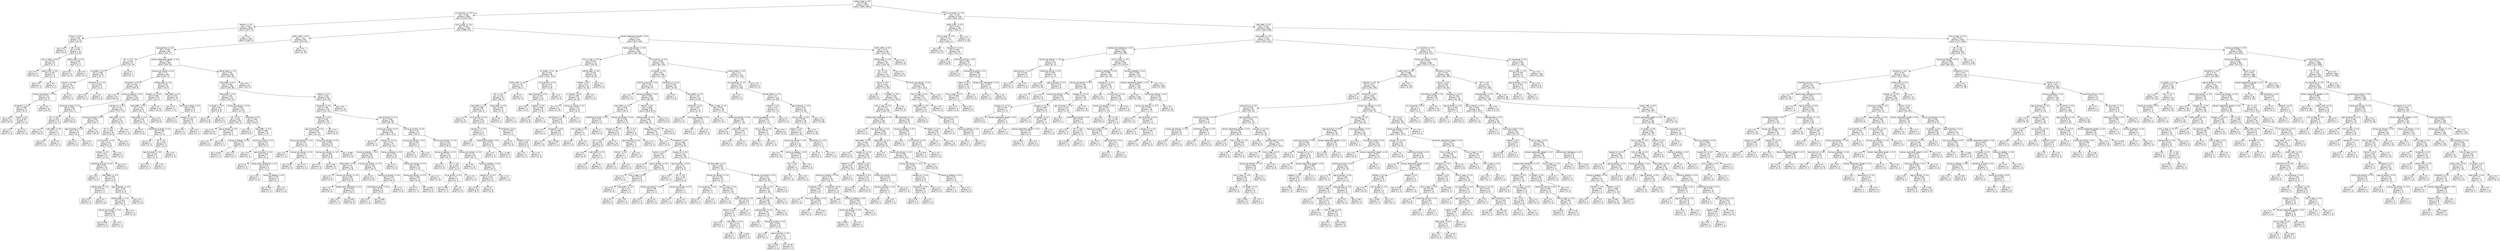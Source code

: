 digraph Tree {
node [shape=box, fontname="helvetica"] ;
edge [fontname="helvetica"] ;
0 [label="sslfinal_state <= 0.5\ngini = 0.494\nsamples = 8322\nvalue = [3691, 4631]"] ;
1 [label="url_of_anchor <= -0.5\ngini = 0.206\nsamples = 3584\nvalue = [3165, 419]"] ;
0 -> 1 [labeldistance=2.5, labelangle=45, headlabel="True"] ;
2 [label="redirect <= -0.5\ngini = 0.007\nsamples = 2285\nvalue = [2277, 8]"] ;
1 -> 2 ;
3 [label="favicon <= 0.0\ngini = 0.48\nsamples = 20\nvalue = [12, 8]"] ;
2 -> 3 ;
4 [label="gini = 0.0\nsamples = 9\nvalue = [9, 0]"] ;
3 -> 4 ;
5 [label="sfh <= 0.0\ngini = 0.397\nsamples = 11\nvalue = [3, 8]"] ;
3 -> 5 ;
6 [label="links_in_tags <= 0.0\ngini = 0.219\nsamples = 8\nvalue = [1, 7]"] ;
5 -> 6 ;
7 [label="gini = 0.0\nsamples = 5\nvalue = [0, 5]"] ;
6 -> 7 ;
8 [label="prefix_suffix <= 0.0\ngini = 0.444\nsamples = 3\nvalue = [1, 2]"] ;
6 -> 8 ;
9 [label="gini = 0.5\nsamples = 2\nvalue = [1, 1]"] ;
8 -> 9 ;
10 [label="gini = 0.0\nsamples = 1\nvalue = [0, 1]"] ;
8 -> 10 ;
11 [label="prefix_suffix <= 0.0\ngini = 0.444\nsamples = 3\nvalue = [2, 1]"] ;
5 -> 11 ;
12 [label="gini = 0.0\nsamples = 2\nvalue = [2, 0]"] ;
11 -> 12 ;
13 [label="gini = 0.0\nsamples = 1\nvalue = [0, 1]"] ;
11 -> 13 ;
14 [label="gini = 0.0\nsamples = 2265\nvalue = [2265, 0]"] ;
2 -> 14 ;
15 [label="links_in_tags <= -0.5\ngini = 0.433\nsamples = 1299\nvalue = [888, 411]"] ;
1 -> 15 ;
16 [label="prefix_suffix <= 0.0\ngini = 0.24\nsamples = 667\nvalue = [574, 93]"] ;
15 -> 16 ;
17 [label="popupwindow <= 0.0\ngini = 0.209\nsamples = 651\nvalue = [574, 77]"] ;
16 -> 17 ;
18 [label="sfh <= -0.5\ngini = 0.418\nsamples = 47\nvalue = [33, 14]"] ;
17 -> 18 ;
19 [label="url_length <= 0.5\ngini = 0.289\nsamples = 40\nvalue = [33, 7]"] ;
18 -> 19 ;
20 [label="favicon <= 0.0\ngini = 0.161\nsamples = 34\nvalue = [31, 3]"] ;
19 -> 20 ;
21 [label="having_sub_domain <= -0.5\ngini = 0.114\nsamples = 33\nvalue = [31, 2]"] ;
20 -> 21 ;
22 [label="dnsrecord <= 0.0\ngini = 0.298\nsamples = 11\nvalue = [9, 2]"] ;
21 -> 22 ;
23 [label="gini = 0.0\nsamples = 8\nvalue = [8, 0]"] ;
22 -> 23 ;
24 [label="iframe <= 0.0\ngini = 0.444\nsamples = 3\nvalue = [1, 2]"] ;
22 -> 24 ;
25 [label="gini = 0.0\nsamples = 1\nvalue = [1, 0]"] ;
24 -> 25 ;
26 [label="gini = 0.0\nsamples = 2\nvalue = [0, 2]"] ;
24 -> 26 ;
27 [label="gini = 0.0\nsamples = 22\nvalue = [22, 0]"] ;
21 -> 27 ;
28 [label="gini = 0.0\nsamples = 1\nvalue = [0, 1]"] ;
20 -> 28 ;
29 [label="abnormal_url <= 0.0\ngini = 0.444\nsamples = 6\nvalue = [2, 4]"] ;
19 -> 29 ;
30 [label="gini = 0.0\nsamples = 2\nvalue = [2, 0]"] ;
29 -> 30 ;
31 [label="gini = 0.0\nsamples = 4\nvalue = [0, 4]"] ;
29 -> 31 ;
32 [label="gini = 0.0\nsamples = 7\nvalue = [0, 7]"] ;
18 -> 32 ;
33 [label="domain_registration_length <= 0.0\ngini = 0.187\nsamples = 604\nvalue = [541, 63]"] ;
17 -> 33 ;
34 [label="having_sub_domain <= 0.5\ngini = 0.12\nsamples = 264\nvalue = [247, 17]"] ;
33 -> 34 ;
35 [label="dnsrecord <= 0.0\ngini = 0.076\nsamples = 203\nvalue = [195, 8]"] ;
34 -> 35 ;
36 [label="gini = 0.0\nsamples = 55\nvalue = [55, 0]"] ;
35 -> 36 ;
37 [label="having_ip_address <= 0.0\ngini = 0.102\nsamples = 148\nvalue = [140, 8]"] ;
35 -> 37 ;
38 [label="having_at_symbol <= 0.0\ngini = 0.032\nsamples = 62\nvalue = [61, 1]"] ;
37 -> 38 ;
39 [label="sfh <= -0.5\ngini = 0.153\nsamples = 12\nvalue = [11, 1]"] ;
38 -> 39 ;
40 [label="gini = 0.0\nsamples = 10\nvalue = [10, 0]"] ;
39 -> 40 ;
41 [label="web_traffic <= 0.0\ngini = 0.5\nsamples = 2\nvalue = [1, 1]"] ;
39 -> 41 ;
42 [label="gini = 0.0\nsamples = 1\nvalue = [1, 0]"] ;
41 -> 42 ;
43 [label="gini = 0.0\nsamples = 1\nvalue = [0, 1]"] ;
41 -> 43 ;
44 [label="gini = 0.0\nsamples = 50\nvalue = [50, 0]"] ;
38 -> 44 ;
45 [label="request_url <= 0.0\ngini = 0.15\nsamples = 86\nvalue = [79.0, 7.0]"] ;
37 -> 45 ;
46 [label="having_at_symbol <= 0.0\ngini = 0.045\nsamples = 43\nvalue = [42, 1]"] ;
45 -> 46 ;
47 [label="age_of_domain <= 0.0\ngini = 0.32\nsamples = 5\nvalue = [4, 1]"] ;
46 -> 47 ;
48 [label="gini = 0.0\nsamples = 4\nvalue = [4, 0]"] ;
47 -> 48 ;
49 [label="gini = 0.0\nsamples = 1\nvalue = [0, 1]"] ;
47 -> 49 ;
50 [label="gini = 0.0\nsamples = 38\nvalue = [38, 0]"] ;
46 -> 50 ;
51 [label="web_traffic <= 0.5\ngini = 0.24\nsamples = 43\nvalue = [37, 6]"] ;
45 -> 51 ;
52 [label="sfh <= -0.5\ngini = 0.355\nsamples = 26\nvalue = [20, 6]"] ;
51 -> 52 ;
53 [label="url_of_anchor <= 0.5\ngini = 0.42\nsamples = 20\nvalue = [14, 6]"] ;
52 -> 53 ;
54 [label="redirect <= 0.5\ngini = 0.457\nsamples = 17\nvalue = [11, 6]"] ;
53 -> 54 ;
55 [label="submitting_to_email <= 0.0\ngini = 0.43\nsamples = 16\nvalue = [11, 5]"] ;
54 -> 55 ;
56 [label="gini = 0.0\nsamples = 2\nvalue = [2, 0]"] ;
55 -> 56 ;
57 [label="web_traffic <= -0.5\ngini = 0.459\nsamples = 14\nvalue = [9, 5]"] ;
55 -> 57 ;
58 [label="sslfinal_state <= -0.5\ngini = 0.444\nsamples = 3\nvalue = [1, 2]"] ;
57 -> 58 ;
59 [label="gini = 0.0\nsamples = 2\nvalue = [0, 2]"] ;
58 -> 59 ;
60 [label="gini = 0.0\nsamples = 1\nvalue = [1, 0]"] ;
58 -> 60 ;
61 [label="age_of_domain <= 0.0\ngini = 0.397\nsamples = 11\nvalue = [8, 3]"] ;
57 -> 61 ;
62 [label="sslfinal_state <= -0.5\ngini = 0.444\nsamples = 9\nvalue = [6, 3]"] ;
61 -> 62 ;
63 [label="having_sub_domain <= -0.5\ngini = 0.469\nsamples = 8\nvalue = [5, 3]"] ;
62 -> 63 ;
64 [label="gini = 0.444\nsamples = 6\nvalue = [4, 2]"] ;
63 -> 64 ;
65 [label="gini = 0.5\nsamples = 2\nvalue = [1, 1]"] ;
63 -> 65 ;
66 [label="gini = 0.0\nsamples = 1\nvalue = [1, 0]"] ;
62 -> 66 ;
67 [label="gini = 0.0\nsamples = 2\nvalue = [2, 0]"] ;
61 -> 67 ;
68 [label="gini = 0.0\nsamples = 1\nvalue = [0, 1]"] ;
54 -> 68 ;
69 [label="gini = 0.0\nsamples = 3\nvalue = [3, 0]"] ;
53 -> 69 ;
70 [label="gini = 0.0\nsamples = 6\nvalue = [6, 0]"] ;
52 -> 70 ;
71 [label="gini = 0.0\nsamples = 17\nvalue = [17, 0]"] ;
51 -> 71 ;
72 [label="sslfinal_state <= -0.5\ngini = 0.252\nsamples = 61\nvalue = [52, 9]"] ;
34 -> 72 ;
73 [label="request_url <= 0.0\ngini = 0.089\nsamples = 43\nvalue = [41, 2]"] ;
72 -> 73 ;
74 [label="web_traffic <= 0.5\ngini = 0.18\nsamples = 20\nvalue = [18, 2]"] ;
73 -> 74 ;
75 [label="https_token <= 0.0\ngini = 0.278\nsamples = 12\nvalue = [10, 2]"] ;
74 -> 75 ;
76 [label="gini = 0.0\nsamples = 5\nvalue = [5, 0]"] ;
75 -> 76 ;
77 [label="submitting_to_email <= 0.0\ngini = 0.408\nsamples = 7\nvalue = [5, 2]"] ;
75 -> 77 ;
78 [label="gini = 0.0\nsamples = 2\nvalue = [2, 0]"] ;
77 -> 78 ;
79 [label="sfh <= 0.0\ngini = 0.48\nsamples = 5\nvalue = [3, 2]"] ;
77 -> 79 ;
80 [label="age_of_domain <= 0.0\ngini = 0.444\nsamples = 3\nvalue = [1, 2]"] ;
79 -> 80 ;
81 [label="gini = 0.0\nsamples = 1\nvalue = [0, 1]"] ;
80 -> 81 ;
82 [label="gini = 0.5\nsamples = 2\nvalue = [1, 1]"] ;
80 -> 82 ;
83 [label="gini = 0.0\nsamples = 2\nvalue = [2, 0]"] ;
79 -> 83 ;
84 [label="gini = 0.0\nsamples = 8\nvalue = [8, 0]"] ;
74 -> 84 ;
85 [label="gini = 0.0\nsamples = 23\nvalue = [23, 0]"] ;
73 -> 85 ;
86 [label="web_traffic <= 0.5\ngini = 0.475\nsamples = 18\nvalue = [11, 7]"] ;
72 -> 86 ;
87 [label="gini = 0.0\nsamples = 7\nvalue = [7, 0]"] ;
86 -> 87 ;
88 [label="having_at_symbol <= 0.0\ngini = 0.463\nsamples = 11\nvalue = [4, 7]"] ;
86 -> 88 ;
89 [label="gini = 0.0\nsamples = 2\nvalue = [2, 0]"] ;
88 -> 89 ;
90 [label="request_url <= 0.0\ngini = 0.346\nsamples = 9\nvalue = [2, 7]"] ;
88 -> 90 ;
91 [label="gini = 0.0\nsamples = 2\nvalue = [2, 0]"] ;
90 -> 91 ;
92 [label="gini = 0.0\nsamples = 7\nvalue = [0, 7]"] ;
90 -> 92 ;
93 [label="sslfinal_state <= -0.5\ngini = 0.234\nsamples = 340\nvalue = [294, 46]"] ;
33 -> 93 ;
94 [label="web_traffic <= 0.5\ngini = 0.263\nsamples = 295\nvalue = [249, 46]"] ;
93 -> 94 ;
95 [label="https_token <= 0.0\ngini = 0.183\nsamples = 137\nvalue = [123, 14]"] ;
94 -> 95 ;
96 [label="url_length <= -0.5\ngini = 0.49\nsamples = 14\nvalue = [6, 8]"] ;
95 -> 96 ;
97 [label="gini = 0.0\nsamples = 8\nvalue = [0, 8]"] ;
96 -> 97 ;
98 [label="gini = 0.0\nsamples = 6\nvalue = [6, 0]"] ;
96 -> 98 ;
99 [label="having_sub_domain <= 0.5\ngini = 0.093\nsamples = 123\nvalue = [117, 6]"] ;
95 -> 99 ;
100 [label="sfh <= 0.5\ngini = 0.019\nsamples = 102\nvalue = [101, 1]"] ;
99 -> 100 ;
101 [label="gini = 0.0\nsamples = 93\nvalue = [93, 0]"] ;
100 -> 101 ;
102 [label="age_of_domain <= 0.0\ngini = 0.198\nsamples = 9\nvalue = [8, 1]"] ;
100 -> 102 ;
103 [label="gini = 0.0\nsamples = 8\nvalue = [8, 0]"] ;
102 -> 103 ;
104 [label="gini = 0.0\nsamples = 1\nvalue = [0, 1]"] ;
102 -> 104 ;
105 [label="dnsrecord <= 0.0\ngini = 0.363\nsamples = 21\nvalue = [16, 5]"] ;
99 -> 105 ;
106 [label="gini = 0.0\nsamples = 9\nvalue = [9, 0]"] ;
105 -> 106 ;
107 [label="web_traffic <= -0.5\ngini = 0.486\nsamples = 12\nvalue = [7, 5]"] ;
105 -> 107 ;
108 [label="having_ip_address <= 0.0\ngini = 0.375\nsamples = 4\nvalue = [1, 3]"] ;
107 -> 108 ;
109 [label="gini = 0.444\nsamples = 3\nvalue = [1, 2]"] ;
108 -> 109 ;
110 [label="gini = 0.0\nsamples = 1\nvalue = [0, 1]"] ;
108 -> 110 ;
111 [label="having_at_symbol <= 0.0\ngini = 0.375\nsamples = 8\nvalue = [6, 2]"] ;
107 -> 111 ;
112 [label="gini = 0.0\nsamples = 1\nvalue = [0, 1]"] ;
111 -> 112 ;
113 [label="age_of_domain <= 0.0\ngini = 0.245\nsamples = 7\nvalue = [6, 1]"] ;
111 -> 113 ;
114 [label="gini = 0.0\nsamples = 2\nvalue = [2, 0]"] ;
113 -> 114 ;
115 [label="double_slash_redirecting <= 0.0\ngini = 0.32\nsamples = 5\nvalue = [4, 1]"] ;
113 -> 115 ;
116 [label="gini = 0.0\nsamples = 1\nvalue = [1, 0]"] ;
115 -> 116 ;
117 [label="having_ip_address <= 0.0\ngini = 0.375\nsamples = 4\nvalue = [3, 1]"] ;
115 -> 117 ;
118 [label="gini = 0.444\nsamples = 3\nvalue = [2, 1]"] ;
117 -> 118 ;
119 [label="gini = 0.0\nsamples = 1\nvalue = [1, 0]"] ;
117 -> 119 ;
120 [label="redirect <= 0.5\ngini = 0.323\nsamples = 158\nvalue = [126, 32]"] ;
94 -> 120 ;
121 [label="dnsrecord <= 0.0\ngini = 0.346\nsamples = 144\nvalue = [112, 32]"] ;
120 -> 121 ;
122 [label="request_url <= 0.0\ngini = 0.426\nsamples = 39\nvalue = [27, 12]"] ;
121 -> 122 ;
123 [label="age_of_domain <= 0.0\ngini = 0.463\nsamples = 33\nvalue = [21, 12]"] ;
122 -> 123 ;
124 [label="having_sub_domain <= -0.5\ngini = 0.337\nsamples = 14\nvalue = [11, 3]"] ;
123 -> 124 ;
125 [label="gini = 0.0\nsamples = 7\nvalue = [7, 0]"] ;
124 -> 125 ;
126 [label="having_sub_domain <= 0.5\ngini = 0.49\nsamples = 7\nvalue = [4, 3]"] ;
124 -> 126 ;
127 [label="gini = 0.48\nsamples = 5\nvalue = [2, 3]"] ;
126 -> 127 ;
128 [label="gini = 0.0\nsamples = 2\nvalue = [2, 0]"] ;
126 -> 128 ;
129 [label="having_sub_domain <= 0.5\ngini = 0.499\nsamples = 19\nvalue = [10, 9]"] ;
123 -> 129 ;
130 [label="having_sub_domain <= -0.5\ngini = 0.496\nsamples = 11\nvalue = [5, 6]"] ;
129 -> 130 ;
131 [label="gini = 0.5\nsamples = 6\nvalue = [3, 3]"] ;
130 -> 131 ;
132 [label="gini = 0.48\nsamples = 5\nvalue = [2, 3]"] ;
130 -> 132 ;
133 [label="gini = 0.469\nsamples = 8\nvalue = [5, 3]"] ;
129 -> 133 ;
134 [label="gini = 0.0\nsamples = 6\nvalue = [6, 0]"] ;
122 -> 134 ;
135 [label="age_of_domain <= 0.0\ngini = 0.308\nsamples = 105\nvalue = [85, 20]"] ;
121 -> 135 ;
136 [label="having_at_symbol <= 0.0\ngini = 0.383\nsamples = 58\nvalue = [43.0, 15.0]"] ;
135 -> 136 ;
137 [label="gini = 0.0\nsamples = 1\nvalue = [0, 1]"] ;
136 -> 137 ;
138 [label="request_url <= 0.0\ngini = 0.371\nsamples = 57\nvalue = [43, 14]"] ;
136 -> 138 ;
139 [label="having_ip_address <= 0.0\ngini = 0.308\nsamples = 42\nvalue = [34, 8]"] ;
138 -> 139 ;
140 [label="https_token <= 0.0\ngini = 0.42\nsamples = 20\nvalue = [14, 6]"] ;
139 -> 140 ;
141 [label="gini = 0.0\nsamples = 4\nvalue = [4, 0]"] ;
140 -> 141 ;
142 [label="having_sub_domain <= -0.5\ngini = 0.469\nsamples = 16\nvalue = [10, 6]"] ;
140 -> 142 ;
143 [label="gini = 0.0\nsamples = 1\nvalue = [0, 1]"] ;
142 -> 143 ;
144 [label="double_slash_redirecting <= 0.0\ngini = 0.444\nsamples = 15\nvalue = [10, 5]"] ;
142 -> 144 ;
145 [label="gini = 0.0\nsamples = 1\nvalue = [1, 0]"] ;
144 -> 145 ;
146 [label="gini = 0.459\nsamples = 14\nvalue = [9, 5]"] ;
144 -> 146 ;
147 [label="having_sub_domain <= -0.5\ngini = 0.165\nsamples = 22\nvalue = [20, 2]"] ;
139 -> 147 ;
148 [label="gini = 0.0\nsamples = 10\nvalue = [10, 0]"] ;
147 -> 148 ;
149 [label="having_sub_domain <= 0.5\ngini = 0.278\nsamples = 12\nvalue = [10, 2]"] ;
147 -> 149 ;
150 [label="submitting_to_email <= 0.0\ngini = 0.375\nsamples = 8\nvalue = [6, 2]"] ;
149 -> 150 ;
151 [label="gini = 0.0\nsamples = 1\nvalue = [1, 0]"] ;
150 -> 151 ;
152 [label="gini = 0.408\nsamples = 7\nvalue = [5, 2]"] ;
150 -> 152 ;
153 [label="gini = 0.0\nsamples = 4\nvalue = [4, 0]"] ;
149 -> 153 ;
154 [label="having_ip_address <= 0.0\ngini = 0.48\nsamples = 15\nvalue = [9, 6]"] ;
138 -> 154 ;
155 [label="gini = 0.0\nsamples = 2\nvalue = [2, 0]"] ;
154 -> 155 ;
156 [label="having_sub_domain <= 0.5\ngini = 0.497\nsamples = 13\nvalue = [7, 6]"] ;
154 -> 156 ;
157 [label="having_sub_domain <= -0.5\ngini = 0.496\nsamples = 11\nvalue = [5, 6]"] ;
156 -> 157 ;
158 [label="gini = 0.5\nsamples = 2\nvalue = [1, 1]"] ;
157 -> 158 ;
159 [label="gini = 0.494\nsamples = 9\nvalue = [4, 5]"] ;
157 -> 159 ;
160 [label="gini = 0.0\nsamples = 2\nvalue = [2, 0]"] ;
156 -> 160 ;
161 [label="having_at_symbol <= 0.0\ngini = 0.19\nsamples = 47\nvalue = [42, 5]"] ;
135 -> 161 ;
162 [label="having_sub_domain <= 0.0\ngini = 0.444\nsamples = 3\nvalue = [2, 1]"] ;
161 -> 162 ;
163 [label="gini = 0.0\nsamples = 1\nvalue = [1, 0]"] ;
162 -> 163 ;
164 [label="gini = 0.5\nsamples = 2\nvalue = [1, 1]"] ;
162 -> 164 ;
165 [label="having_sub_domain <= -0.5\ngini = 0.165\nsamples = 44\nvalue = [40, 4]"] ;
161 -> 165 ;
166 [label="having_ip_address <= 0.0\ngini = 0.32\nsamples = 10\nvalue = [8, 2]"] ;
165 -> 166 ;
167 [label="gini = 0.0\nsamples = 5\nvalue = [5, 0]"] ;
166 -> 167 ;
168 [label="sfh <= -0.5\ngini = 0.48\nsamples = 5\nvalue = [3, 2]"] ;
166 -> 168 ;
169 [label="url_of_anchor <= 0.5\ngini = 0.5\nsamples = 4\nvalue = [2, 2]"] ;
168 -> 169 ;
170 [label="gini = 0.444\nsamples = 3\nvalue = [1, 2]"] ;
169 -> 170 ;
171 [label="gini = 0.0\nsamples = 1\nvalue = [1, 0]"] ;
169 -> 171 ;
172 [label="gini = 0.0\nsamples = 1\nvalue = [1, 0]"] ;
168 -> 172 ;
173 [label="having_sub_domain <= 0.5\ngini = 0.111\nsamples = 34\nvalue = [32, 2]"] ;
165 -> 173 ;
174 [label="gini = 0.0\nsamples = 13\nvalue = [13, 0]"] ;
173 -> 174 ;
175 [label="having_ip_address <= 0.0\ngini = 0.172\nsamples = 21\nvalue = [19, 2]"] ;
173 -> 175 ;
176 [label="request_url <= 0.0\ngini = 0.245\nsamples = 14\nvalue = [12, 2]"] ;
175 -> 176 ;
177 [label="gini = 0.32\nsamples = 10\nvalue = [8, 2]"] ;
176 -> 177 ;
178 [label="gini = 0.0\nsamples = 4\nvalue = [4, 0]"] ;
176 -> 178 ;
179 [label="gini = 0.0\nsamples = 7\nvalue = [7, 0]"] ;
175 -> 179 ;
180 [label="gini = 0.0\nsamples = 14\nvalue = [14, 0]"] ;
120 -> 180 ;
181 [label="gini = 0.0\nsamples = 45\nvalue = [45, 0]"] ;
93 -> 181 ;
182 [label="gini = 0.0\nsamples = 16\nvalue = [0, 16]"] ;
16 -> 182 ;
183 [label="domain_registration_length <= 0.0\ngini = 0.5\nsamples = 632\nvalue = [314, 318]"] ;
15 -> 183 ;
184 [label="having_sub_domain <= -0.5\ngini = 0.469\nsamples = 426\nvalue = [160, 266]"] ;
183 -> 184 ;
185 [label="links_in_tags <= 0.5\ngini = 0.418\nsamples = 111\nvalue = [78, 33]"] ;
184 -> 185 ;
186 [label="url_length <= 0.0\ngini = 0.291\nsamples = 85\nvalue = [70.0, 15.0]"] ;
185 -> 186 ;
187 [label="prefix_suffix <= 0.0\ngini = 0.176\nsamples = 72\nvalue = [65, 7]"] ;
186 -> 187 ;
188 [label="sfh <= -0.5\ngini = 0.133\nsamples = 70\nvalue = [65, 5]"] ;
187 -> 188 ;
189 [label="web_traffic <= 0.5\ngini = 0.086\nsamples = 67\nvalue = [64, 3]"] ;
188 -> 189 ;
190 [label="gini = 0.0\nsamples = 41\nvalue = [41, 0]"] ;
189 -> 190 ;
191 [label="url_of_anchor <= 0.5\ngini = 0.204\nsamples = 26\nvalue = [23, 3]"] ;
189 -> 191 ;
192 [label="request_url <= 0.0\ngini = 0.1\nsamples = 19\nvalue = [18, 1]"] ;
191 -> 192 ;
193 [label="gini = 0.0\nsamples = 7\nvalue = [7, 0]"] ;
192 -> 193 ;
194 [label="submitting_to_email <= 0.0\ngini = 0.153\nsamples = 12\nvalue = [11, 1]"] ;
192 -> 194 ;
195 [label="gini = 0.0\nsamples = 3\nvalue = [3, 0]"] ;
194 -> 195 ;
196 [label="gini = 0.198\nsamples = 9\nvalue = [8, 1]"] ;
194 -> 196 ;
197 [label="dnsrecord <= 0.0\ngini = 0.408\nsamples = 7\nvalue = [5, 2]"] ;
191 -> 197 ;
198 [label="gini = 0.0\nsamples = 2\nvalue = [2, 0]"] ;
197 -> 198 ;
199 [label="redirect <= 0.5\ngini = 0.48\nsamples = 5\nvalue = [3, 2]"] ;
197 -> 199 ;
200 [label="gini = 0.5\nsamples = 4\nvalue = [2, 2]"] ;
199 -> 200 ;
201 [label="gini = 0.0\nsamples = 1\nvalue = [1, 0]"] ;
199 -> 201 ;
202 [label="https_token <= 0.0\ngini = 0.444\nsamples = 3\nvalue = [1, 2]"] ;
188 -> 202 ;
203 [label="gini = 0.0\nsamples = 2\nvalue = [0, 2]"] ;
202 -> 203 ;
204 [label="gini = 0.0\nsamples = 1\nvalue = [1, 0]"] ;
202 -> 204 ;
205 [label="gini = 0.0\nsamples = 2\nvalue = [0, 2]"] ;
187 -> 205 ;
206 [label="url_of_anchor <= 0.5\ngini = 0.473\nsamples = 13\nvalue = [5, 8]"] ;
186 -> 206 ;
207 [label="age_of_domain <= 0.0\ngini = 0.397\nsamples = 11\nvalue = [3, 8]"] ;
206 -> 207 ;
208 [label="gini = 0.0\nsamples = 2\nvalue = [2, 0]"] ;
207 -> 208 ;
209 [label="redirect <= 0.5\ngini = 0.198\nsamples = 9\nvalue = [1, 8]"] ;
207 -> 209 ;
210 [label="gini = 0.0\nsamples = 8\nvalue = [0, 8]"] ;
209 -> 210 ;
211 [label="gini = 0.0\nsamples = 1\nvalue = [1, 0]"] ;
209 -> 211 ;
212 [label="gini = 0.0\nsamples = 2\nvalue = [2, 0]"] ;
206 -> 212 ;
213 [label="sslfinal_state <= -0.5\ngini = 0.426\nsamples = 26\nvalue = [8, 18]"] ;
185 -> 213 ;
214 [label="redirect <= 0.5\ngini = 0.34\nsamples = 23\nvalue = [5, 18]"] ;
213 -> 214 ;
215 [label="url_length <= 0.0\ngini = 0.298\nsamples = 22\nvalue = [4, 18]"] ;
214 -> 215 ;
216 [label="gini = 0.0\nsamples = 12\nvalue = [0, 12]"] ;
215 -> 216 ;
217 [label="having_at_symbol <= 0.0\ngini = 0.48\nsamples = 10\nvalue = [4, 6]"] ;
215 -> 217 ;
218 [label="abnormal_url <= 0.0\ngini = 0.444\nsamples = 9\nvalue = [3, 6]"] ;
217 -> 218 ;
219 [label="gini = 0.0\nsamples = 1\nvalue = [0, 1]"] ;
218 -> 219 ;
220 [label="dnsrecord <= 0.0\ngini = 0.469\nsamples = 8\nvalue = [3, 5]"] ;
218 -> 220 ;
221 [label="gini = 0.0\nsamples = 1\nvalue = [1, 0]"] ;
220 -> 221 ;
222 [label="gini = 0.408\nsamples = 7\nvalue = [2, 5]"] ;
220 -> 222 ;
223 [label="gini = 0.0\nsamples = 1\nvalue = [1, 0]"] ;
217 -> 223 ;
224 [label="gini = 0.0\nsamples = 1\nvalue = [1, 0]"] ;
214 -> 224 ;
225 [label="gini = 0.0\nsamples = 3\nvalue = [3, 0]"] ;
213 -> 225 ;
226 [label="url_of_anchor <= 0.5\ngini = 0.385\nsamples = 315\nvalue = [82, 233]"] ;
184 -> 226 ;
227 [label="url_length <= 0.0\ngini = 0.46\nsamples = 198\nvalue = [71, 127]"] ;
226 -> 227 ;
228 [label="shortining_service <= 0.0\ngini = 0.497\nsamples = 143\nvalue = [66, 77]"] ;
227 -> 228 ;
229 [label="gini = 0.0\nsamples = 17\nvalue = [0, 17]"] ;
228 -> 229 ;
230 [label="having_ip_address <= 0.0\ngini = 0.499\nsamples = 126\nvalue = [66, 60]"] ;
228 -> 230 ;
231 [label="web_traffic <= -0.5\ngini = 0.368\nsamples = 37\nvalue = [28, 9]"] ;
230 -> 231 ;
232 [label="submitting_to_email <= 0.0\ngini = 0.32\nsamples = 5\nvalue = [1, 4]"] ;
231 -> 232 ;
233 [label="links_in_tags <= 0.5\ngini = 0.5\nsamples = 2\nvalue = [1, 1]"] ;
232 -> 233 ;
234 [label="gini = 0.0\nsamples = 1\nvalue = [1, 0]"] ;
233 -> 234 ;
235 [label="gini = 0.0\nsamples = 1\nvalue = [0, 1]"] ;
233 -> 235 ;
236 [label="gini = 0.0\nsamples = 3\nvalue = [0, 3]"] ;
232 -> 236 ;
237 [label="having_sub_domain <= 0.5\ngini = 0.264\nsamples = 32\nvalue = [27, 5]"] ;
231 -> 237 ;
238 [label="request_url <= 0.0\ngini = 0.142\nsamples = 26\nvalue = [24, 2]"] ;
237 -> 238 ;
239 [label="sfh <= -0.5\ngini = 0.375\nsamples = 8\nvalue = [6, 2]"] ;
238 -> 239 ;
240 [label="gini = 0.0\nsamples = 4\nvalue = [4, 0]"] ;
239 -> 240 ;
241 [label="web_traffic <= 0.5\ngini = 0.5\nsamples = 4\nvalue = [2, 2]"] ;
239 -> 241 ;
242 [label="gini = 0.0\nsamples = 2\nvalue = [2, 0]"] ;
241 -> 242 ;
243 [label="gini = 0.0\nsamples = 2\nvalue = [0, 2]"] ;
241 -> 243 ;
244 [label="gini = 0.0\nsamples = 18\nvalue = [18, 0]"] ;
238 -> 244 ;
245 [label="sfh <= -0.5\ngini = 0.5\nsamples = 6\nvalue = [3, 3]"] ;
237 -> 245 ;
246 [label="age_of_domain <= 0.0\ngini = 0.375\nsamples = 4\nvalue = [3, 1]"] ;
245 -> 246 ;
247 [label="favicon <= 0.0\ngini = 0.5\nsamples = 2\nvalue = [1, 1]"] ;
246 -> 247 ;
248 [label="gini = 0.0\nsamples = 1\nvalue = [1, 0]"] ;
247 -> 248 ;
249 [label="gini = 0.0\nsamples = 1\nvalue = [0, 1]"] ;
247 -> 249 ;
250 [label="gini = 0.0\nsamples = 2\nvalue = [2, 0]"] ;
246 -> 250 ;
251 [label="gini = 0.0\nsamples = 2\nvalue = [0, 2]"] ;
245 -> 251 ;
252 [label="redirect <= 0.5\ngini = 0.489\nsamples = 89\nvalue = [38.0, 51.0]"] ;
230 -> 252 ;
253 [label="sslfinal_state <= -0.5\ngini = 0.458\nsamples = 79\nvalue = [28, 51]"] ;
252 -> 253 ;
254 [label="https_token <= 0.0\ngini = 0.421\nsamples = 73\nvalue = [22, 51]"] ;
253 -> 254 ;
255 [label="gini = 0.0\nsamples = 4\nvalue = [4, 0]"] ;
254 -> 255 ;
256 [label="dnsrecord <= 0.0\ngini = 0.386\nsamples = 69\nvalue = [18, 51]"] ;
254 -> 256 ;
257 [label="favicon <= 0.0\ngini = 0.497\nsamples = 13\nvalue = [7, 6]"] ;
256 -> 257 ;
258 [label="gini = 0.0\nsamples = 3\nvalue = [3, 0]"] ;
257 -> 258 ;
259 [label="age_of_domain <= 0.0\ngini = 0.48\nsamples = 10\nvalue = [4, 6]"] ;
257 -> 259 ;
260 [label="gini = 0.0\nsamples = 2\nvalue = [2, 0]"] ;
259 -> 260 ;
261 [label="links_in_tags <= 0.5\ngini = 0.375\nsamples = 8\nvalue = [2, 6]"] ;
259 -> 261 ;
262 [label="gini = 0.0\nsamples = 4\nvalue = [0, 4]"] ;
261 -> 262 ;
263 [label="web_traffic <= -0.5\ngini = 0.5\nsamples = 4\nvalue = [2, 2]"] ;
261 -> 263 ;
264 [label="gini = 0.0\nsamples = 2\nvalue = [0, 2]"] ;
263 -> 264 ;
265 [label="gini = 0.0\nsamples = 2\nvalue = [2, 0]"] ;
263 -> 265 ;
266 [label="request_url <= 0.0\ngini = 0.316\nsamples = 56\nvalue = [11, 45]"] ;
256 -> 266 ;
267 [label="age_of_domain <= 0.0\ngini = 0.5\nsamples = 8\nvalue = [4, 4]"] ;
266 -> 267 ;
268 [label="gini = 0.0\nsamples = 1\nvalue = [0, 1]"] ;
267 -> 268 ;
269 [label="sfh <= -0.5\ngini = 0.49\nsamples = 7\nvalue = [4, 3]"] ;
267 -> 269 ;
270 [label="having_sub_domain <= 0.5\ngini = 0.48\nsamples = 5\nvalue = [3, 2]"] ;
269 -> 270 ;
271 [label="gini = 0.5\nsamples = 4\nvalue = [2, 2]"] ;
270 -> 271 ;
272 [label="gini = 0.0\nsamples = 1\nvalue = [1, 0]"] ;
270 -> 272 ;
273 [label="having_sub_domain <= 0.5\ngini = 0.5\nsamples = 2\nvalue = [1, 1]"] ;
269 -> 273 ;
274 [label="gini = 0.0\nsamples = 1\nvalue = [1, 0]"] ;
273 -> 274 ;
275 [label="gini = 0.0\nsamples = 1\nvalue = [0, 1]"] ;
273 -> 275 ;
276 [label="web_traffic <= 0.5\ngini = 0.249\nsamples = 48\nvalue = [7, 41]"] ;
266 -> 276 ;
277 [label="having_sub_domain <= 0.5\ngini = 0.159\nsamples = 23\nvalue = [2, 21]"] ;
276 -> 277 ;
278 [label="on_mouseover <= 0.0\ngini = 0.5\nsamples = 2\nvalue = [1, 1]"] ;
277 -> 278 ;
279 [label="gini = 0.0\nsamples = 1\nvalue = [0, 1]"] ;
278 -> 279 ;
280 [label="gini = 0.0\nsamples = 1\nvalue = [1, 0]"] ;
278 -> 280 ;
281 [label="links_in_tags <= 0.5\ngini = 0.091\nsamples = 21\nvalue = [1, 20]"] ;
277 -> 281 ;
282 [label="gini = 0.0\nsamples = 13\nvalue = [0, 13]"] ;
281 -> 282 ;
283 [label="age_of_domain <= 0.0\ngini = 0.219\nsamples = 8\nvalue = [1, 7]"] ;
281 -> 283 ;
284 [label="favicon <= 0.0\ngini = 0.32\nsamples = 5\nvalue = [1, 4]"] ;
283 -> 284 ;
285 [label="gini = 0.0\nsamples = 1\nvalue = [0, 1]"] ;
284 -> 285 ;
286 [label="web_traffic <= -0.5\ngini = 0.375\nsamples = 4\nvalue = [1, 3]"] ;
284 -> 286 ;
287 [label="gini = 0.0\nsamples = 1\nvalue = [0, 1]"] ;
286 -> 287 ;
288 [label="gini = 0.444\nsamples = 3\nvalue = [1, 2]"] ;
286 -> 288 ;
289 [label="gini = 0.0\nsamples = 3\nvalue = [0, 3]"] ;
283 -> 289 ;
290 [label="having_sub_domain <= 0.5\ngini = 0.32\nsamples = 25\nvalue = [5, 20]"] ;
276 -> 290 ;
291 [label="links_in_tags <= 0.5\ngini = 0.165\nsamples = 22\nvalue = [2, 20]"] ;
290 -> 291 ;
292 [label="prefix_suffix <= 0.0\ngini = 0.198\nsamples = 18\nvalue = [2, 16]"] ;
291 -> 292 ;
293 [label="popupwindow <= 0.0\ngini = 0.231\nsamples = 15\nvalue = [2, 13]"] ;
292 -> 293 ;
294 [label="gini = 0.0\nsamples = 1\nvalue = [0, 1]"] ;
293 -> 294 ;
295 [label="having_at_symbol <= 0.0\ngini = 0.245\nsamples = 14\nvalue = [2, 12]"] ;
293 -> 295 ;
296 [label="gini = 0.0\nsamples = 1\nvalue = [0, 1]"] ;
295 -> 296 ;
297 [label="age_of_domain <= 0.0\ngini = 0.26\nsamples = 13\nvalue = [2, 11]"] ;
295 -> 297 ;
298 [label="gini = 0.245\nsamples = 7\nvalue = [1, 6]"] ;
297 -> 298 ;
299 [label="gini = 0.278\nsamples = 6\nvalue = [1, 5]"] ;
297 -> 299 ;
300 [label="gini = 0.0\nsamples = 3\nvalue = [0, 3]"] ;
292 -> 300 ;
301 [label="gini = 0.0\nsamples = 4\nvalue = [0, 4]"] ;
291 -> 301 ;
302 [label="gini = 0.0\nsamples = 3\nvalue = [3, 0]"] ;
290 -> 302 ;
303 [label="gini = 0.0\nsamples = 6\nvalue = [6, 0]"] ;
253 -> 303 ;
304 [label="gini = 0.0\nsamples = 10\nvalue = [10, 0]"] ;
252 -> 304 ;
305 [label="abnormal_url <= 0.0\ngini = 0.165\nsamples = 55\nvalue = [5, 50]"] ;
227 -> 305 ;
306 [label="gini = 0.0\nsamples = 2\nvalue = [2, 0]"] ;
305 -> 306 ;
307 [label="web_traffic <= -0.5\ngini = 0.107\nsamples = 53\nvalue = [3, 50]"] ;
305 -> 307 ;
308 [label="dnsrecord <= 0.0\ngini = 0.48\nsamples = 5\nvalue = [2, 3]"] ;
307 -> 308 ;
309 [label="gini = 0.0\nsamples = 1\nvalue = [1, 0]"] ;
308 -> 309 ;
310 [label="having_ip_address <= 0.0\ngini = 0.375\nsamples = 4\nvalue = [1, 3]"] ;
308 -> 310 ;
311 [label="gini = 0.0\nsamples = 1\nvalue = [1, 0]"] ;
310 -> 311 ;
312 [label="gini = 0.0\nsamples = 3\nvalue = [0, 3]"] ;
310 -> 312 ;
313 [label="links_in_tags <= 0.5\ngini = 0.041\nsamples = 48\nvalue = [1, 47]"] ;
307 -> 313 ;
314 [label="gini = 0.0\nsamples = 37\nvalue = [0, 37]"] ;
313 -> 314 ;
315 [label="having_sub_domain <= 0.5\ngini = 0.165\nsamples = 11\nvalue = [1, 10]"] ;
313 -> 315 ;
316 [label="gini = 0.0\nsamples = 8\nvalue = [0, 8]"] ;
315 -> 316 ;
317 [label="web_traffic <= 0.5\ngini = 0.444\nsamples = 3\nvalue = [1, 2]"] ;
315 -> 317 ;
318 [label="gini = 0.0\nsamples = 2\nvalue = [0, 2]"] ;
317 -> 318 ;
319 [label="gini = 0.0\nsamples = 1\nvalue = [1, 0]"] ;
317 -> 319 ;
320 [label="sslfinal_state <= -0.5\ngini = 0.17\nsamples = 117\nvalue = [11, 106]"] ;
226 -> 320 ;
321 [label="on_mouseover <= 0.0\ngini = 0.101\nsamples = 112\nvalue = [6, 106]"] ;
320 -> 321 ;
322 [label="gini = 0.0\nsamples = 2\nvalue = [2, 0]"] ;
321 -> 322 ;
323 [label="web_traffic <= -0.5\ngini = 0.07\nsamples = 110\nvalue = [4, 106]"] ;
321 -> 323 ;
324 [label="redirect <= 0.5\ngini = 0.26\nsamples = 13\nvalue = [2, 11]"] ;
323 -> 324 ;
325 [label="having_ip_address <= 0.0\ngini = 0.153\nsamples = 12\nvalue = [1, 11]"] ;
324 -> 325 ;
326 [label="links_in_tags <= 0.5\ngini = 0.375\nsamples = 4\nvalue = [1, 3]"] ;
325 -> 326 ;
327 [label="gini = 0.0\nsamples = 3\nvalue = [0, 3]"] ;
326 -> 327 ;
328 [label="gini = 0.0\nsamples = 1\nvalue = [1, 0]"] ;
326 -> 328 ;
329 [label="gini = 0.0\nsamples = 8\nvalue = [0, 8]"] ;
325 -> 329 ;
330 [label="gini = 0.0\nsamples = 1\nvalue = [1, 0]"] ;
324 -> 330 ;
331 [label="age_of_domain <= 0.0\ngini = 0.04\nsamples = 97\nvalue = [2, 95]"] ;
323 -> 331 ;
332 [label="links_in_tags <= 0.5\ngini = 0.097\nsamples = 39\nvalue = [2, 37]"] ;
331 -> 332 ;
333 [label="redirect <= 0.5\ngini = 0.172\nsamples = 21\nvalue = [2, 19]"] ;
332 -> 333 ;
334 [label="having_sub_domain <= 0.5\ngini = 0.1\nsamples = 19\nvalue = [1, 18]"] ;
333 -> 334 ;
335 [label="gini = 0.0\nsamples = 13\nvalue = [0, 13]"] ;
334 -> 335 ;
336 [label="having_ip_address <= 0.0\ngini = 0.278\nsamples = 6\nvalue = [1, 5]"] ;
334 -> 336 ;
337 [label="sfh <= -0.5\ngini = 0.5\nsamples = 2\nvalue = [1, 1]"] ;
336 -> 337 ;
338 [label="gini = 0.0\nsamples = 1\nvalue = [1, 0]"] ;
337 -> 338 ;
339 [label="gini = 0.0\nsamples = 1\nvalue = [0, 1]"] ;
337 -> 339 ;
340 [label="gini = 0.0\nsamples = 4\nvalue = [0, 4]"] ;
336 -> 340 ;
341 [label="abnormal_url <= 0.0\ngini = 0.5\nsamples = 2\nvalue = [1, 1]"] ;
333 -> 341 ;
342 [label="gini = 0.0\nsamples = 1\nvalue = [0, 1]"] ;
341 -> 342 ;
343 [label="gini = 0.0\nsamples = 1\nvalue = [1, 0]"] ;
341 -> 343 ;
344 [label="gini = 0.0\nsamples = 18\nvalue = [0, 18]"] ;
332 -> 344 ;
345 [label="gini = 0.0\nsamples = 58\nvalue = [0, 58]"] ;
331 -> 345 ;
346 [label="gini = 0.0\nsamples = 5\nvalue = [5, 0]"] ;
320 -> 346 ;
347 [label="prefix_suffix <= 0.0\ngini = 0.377\nsamples = 206\nvalue = [154, 52]"] ;
183 -> 347 ;
348 [label="sslfinal_state <= -0.5\ngini = 0.341\nsamples = 197\nvalue = [154, 43]"] ;
347 -> 348 ;
349 [label="sfh <= -0.5\ngini = 0.371\nsamples = 175\nvalue = [132, 43]"] ;
348 -> 349 ;
350 [label="favicon <= 0.0\ngini = 0.318\nsamples = 146\nvalue = [117, 29]"] ;
349 -> 350 ;
351 [label="gini = 0.0\nsamples = 6\nvalue = [6, 0]"] ;
350 -> 351 ;
352 [label="url_length <= -0.5\ngini = 0.328\nsamples = 140\nvalue = [111.0, 29.0]"] ;
350 -> 352 ;
353 [label="links_in_tags <= 0.5\ngini = 0.337\nsamples = 135\nvalue = [106, 29]"] ;
352 -> 353 ;
354 [label="double_slash_redirecting <= 0.0\ngini = 0.36\nsamples = 106\nvalue = [81, 25]"] ;
353 -> 354 ;
355 [label="gini = 0.0\nsamples = 3\nvalue = [3, 0]"] ;
354 -> 355 ;
356 [label="age_of_domain <= 0.0\ngini = 0.368\nsamples = 103\nvalue = [78, 25]"] ;
354 -> 356 ;
357 [label="web_traffic <= 0.5\ngini = 0.346\nsamples = 63\nvalue = [49, 14]"] ;
356 -> 357 ;
358 [label="gini = 0.0\nsamples = 14\nvalue = [14, 0]"] ;
357 -> 358 ;
359 [label="request_url <= 0.0\ngini = 0.408\nsamples = 49\nvalue = [35, 14]"] ;
357 -> 359 ;
360 [label="redirect <= 0.5\ngini = 0.475\nsamples = 31\nvalue = [19, 12]"] ;
359 -> 360 ;
361 [label="having_sub_domain <= -0.5\ngini = 0.49\nsamples = 28\nvalue = [16, 12]"] ;
360 -> 361 ;
362 [label="dnsrecord <= 0.0\ngini = 0.496\nsamples = 11\nvalue = [5, 6]"] ;
361 -> 362 ;
363 [label="gini = 0.0\nsamples = 2\nvalue = [2, 0]"] ;
362 -> 363 ;
364 [label="having_ip_address <= 0.0\ngini = 0.444\nsamples = 9\nvalue = [3, 6]"] ;
362 -> 364 ;
365 [label="gini = 0.0\nsamples = 2\nvalue = [0, 2]"] ;
364 -> 365 ;
366 [label="gini = 0.49\nsamples = 7\nvalue = [3, 4]"] ;
364 -> 366 ;
367 [label="dnsrecord <= 0.0\ngini = 0.457\nsamples = 17\nvalue = [11, 6]"] ;
361 -> 367 ;
368 [label="gini = 0.444\nsamples = 3\nvalue = [1, 2]"] ;
367 -> 368 ;
369 [label="having_ip_address <= 0.0\ngini = 0.408\nsamples = 14\nvalue = [10, 4]"] ;
367 -> 369 ;
370 [label="having_sub_domain <= 0.5\ngini = 0.48\nsamples = 10\nvalue = [6, 4]"] ;
369 -> 370 ;
371 [label="gini = 0.444\nsamples = 6\nvalue = [4, 2]"] ;
370 -> 371 ;
372 [label="gini = 0.5\nsamples = 4\nvalue = [2, 2]"] ;
370 -> 372 ;
373 [label="gini = 0.0\nsamples = 4\nvalue = [4, 0]"] ;
369 -> 373 ;
374 [label="gini = 0.0\nsamples = 3\nvalue = [3, 0]"] ;
360 -> 374 ;
375 [label="redirect <= 0.5\ngini = 0.198\nsamples = 18\nvalue = [16, 2]"] ;
359 -> 375 ;
376 [label="dnsrecord <= 0.0\ngini = 0.124\nsamples = 15\nvalue = [14, 1]"] ;
375 -> 376 ;
377 [label="gini = 0.32\nsamples = 5\nvalue = [4, 1]"] ;
376 -> 377 ;
378 [label="gini = 0.0\nsamples = 10\nvalue = [10, 0]"] ;
376 -> 378 ;
379 [label="having_sub_domain <= 0.5\ngini = 0.444\nsamples = 3\nvalue = [2, 1]"] ;
375 -> 379 ;
380 [label="having_ip_address <= 0.0\ngini = 0.5\nsamples = 2\nvalue = [1, 1]"] ;
379 -> 380 ;
381 [label="gini = 0.0\nsamples = 1\nvalue = [0, 1]"] ;
380 -> 381 ;
382 [label="gini = 0.0\nsamples = 1\nvalue = [1, 0]"] ;
380 -> 382 ;
383 [label="gini = 0.0\nsamples = 1\nvalue = [1, 0]"] ;
379 -> 383 ;
384 [label="web_traffic <= -0.5\ngini = 0.399\nsamples = 40\nvalue = [29, 11]"] ;
356 -> 384 ;
385 [label="gini = 0.0\nsamples = 5\nvalue = [0, 5]"] ;
384 -> 385 ;
386 [label="having_sub_domain <= 0.5\ngini = 0.284\nsamples = 35\nvalue = [29.0, 6.0]"] ;
384 -> 386 ;
387 [label="having_sub_domain <= -0.5\ngini = 0.48\nsamples = 15\nvalue = [9, 6]"] ;
386 -> 387 ;
388 [label="request_url <= 0.0\ngini = 0.32\nsamples = 10\nvalue = [8, 2]"] ;
387 -> 388 ;
389 [label="dnsrecord <= 0.0\ngini = 0.444\nsamples = 6\nvalue = [4, 2]"] ;
388 -> 389 ;
390 [label="gini = 0.48\nsamples = 5\nvalue = [3, 2]"] ;
389 -> 390 ;
391 [label="gini = 0.0\nsamples = 1\nvalue = [1, 0]"] ;
389 -> 391 ;
392 [label="gini = 0.0\nsamples = 4\nvalue = [4, 0]"] ;
388 -> 392 ;
393 [label="having_ip_address <= 0.0\ngini = 0.32\nsamples = 5\nvalue = [1, 4]"] ;
387 -> 393 ;
394 [label="gini = 0.0\nsamples = 1\nvalue = [1, 0]"] ;
393 -> 394 ;
395 [label="gini = 0.0\nsamples = 4\nvalue = [0, 4]"] ;
393 -> 395 ;
396 [label="gini = 0.0\nsamples = 20\nvalue = [20, 0]"] ;
386 -> 396 ;
397 [label="age_of_domain <= 0.0\ngini = 0.238\nsamples = 29\nvalue = [25, 4]"] ;
353 -> 397 ;
398 [label="having_ip_address <= 0.0\ngini = 0.444\nsamples = 9\nvalue = [6, 3]"] ;
397 -> 398 ;
399 [label="gini = 0.0\nsamples = 4\nvalue = [4, 0]"] ;
398 -> 399 ;
400 [label="url_of_anchor <= 0.5\ngini = 0.48\nsamples = 5\nvalue = [2, 3]"] ;
398 -> 400 ;
401 [label="gini = 0.375\nsamples = 4\nvalue = [1, 3]"] ;
400 -> 401 ;
402 [label="gini = 0.0\nsamples = 1\nvalue = [1, 0]"] ;
400 -> 402 ;
403 [label="redirect <= -0.5\ngini = 0.095\nsamples = 20\nvalue = [19, 1]"] ;
397 -> 403 ;
404 [label="gini = 0.5\nsamples = 2\nvalue = [1, 1]"] ;
403 -> 404 ;
405 [label="gini = 0.0\nsamples = 18\nvalue = [18, 0]"] ;
403 -> 405 ;
406 [label="gini = 0.0\nsamples = 5\nvalue = [5, 0]"] ;
352 -> 406 ;
407 [label="having_sub_domain <= 0.5\ngini = 0.499\nsamples = 29\nvalue = [15.0, 14.0]"] ;
349 -> 407 ;
408 [label="links_in_tags <= 0.5\ngini = 0.434\nsamples = 22\nvalue = [15.0, 7.0]"] ;
407 -> 408 ;
409 [label="web_traffic <= 0.5\ngini = 0.332\nsamples = 19\nvalue = [15, 4]"] ;
408 -> 409 ;
410 [label="gini = 0.0\nsamples = 8\nvalue = [8, 0]"] ;
409 -> 410 ;
411 [label="age_of_domain <= 0.0\ngini = 0.463\nsamples = 11\nvalue = [7, 4]"] ;
409 -> 411 ;
412 [label="gini = 0.0\nsamples = 3\nvalue = [0, 3]"] ;
411 -> 412 ;
413 [label="having_ip_address <= 0.0\ngini = 0.219\nsamples = 8\nvalue = [7, 1]"] ;
411 -> 413 ;
414 [label="gini = 0.0\nsamples = 1\nvalue = [0, 1]"] ;
413 -> 414 ;
415 [label="gini = 0.0\nsamples = 7\nvalue = [7, 0]"] ;
413 -> 415 ;
416 [label="gini = 0.0\nsamples = 3\nvalue = [0, 3]"] ;
408 -> 416 ;
417 [label="gini = 0.0\nsamples = 7\nvalue = [0, 7]"] ;
407 -> 417 ;
418 [label="gini = 0.0\nsamples = 22\nvalue = [22, 0]"] ;
348 -> 418 ;
419 [label="gini = 0.0\nsamples = 9\nvalue = [0, 9]"] ;
347 -> 419 ;
420 [label="url_of_anchor <= -0.5\ngini = 0.197\nsamples = 4738\nvalue = [526, 4212]"] ;
0 -> 420 [labeldistance=2.5, labelangle=-45, headlabel="False"] ;
421 [label="prefix_suffix <= 0.0\ngini = 0.241\nsamples = 193\nvalue = [166, 27]"] ;
420 -> 421 ;
422 [label="links_in_tags <= -0.5\ngini = 0.117\nsamples = 177\nvalue = [166, 11]"] ;
421 -> 422 ;
423 [label="gini = 0.0\nsamples = 112\nvalue = [112, 0]"] ;
422 -> 423 ;
424 [label="request_url <= 0.0\ngini = 0.281\nsamples = 65\nvalue = [54, 11]"] ;
422 -> 424 ;
425 [label="gini = 0.0\nsamples = 38\nvalue = [38, 0]"] ;
424 -> 425 ;
426 [label="shortining_service <= 0.0\ngini = 0.483\nsamples = 27\nvalue = [16, 11]"] ;
424 -> 426 ;
427 [label="gini = 0.0\nsamples = 8\nvalue = [8, 0]"] ;
426 -> 427 ;
428 [label="submitting_to_email <= 0.0\ngini = 0.488\nsamples = 19\nvalue = [8, 11]"] ;
426 -> 428 ;
429 [label="iframe <= 0.0\ngini = 0.486\nsamples = 12\nvalue = [7, 5]"] ;
428 -> 429 ;
430 [label="links_in_tags <= 0.5\ngini = 0.408\nsamples = 7\nvalue = [2, 5]"] ;
429 -> 430 ;
431 [label="gini = 0.0\nsamples = 2\nvalue = [2, 0]"] ;
430 -> 431 ;
432 [label="gini = 0.0\nsamples = 5\nvalue = [0, 5]"] ;
430 -> 432 ;
433 [label="gini = 0.0\nsamples = 5\nvalue = [5, 0]"] ;
429 -> 433 ;
434 [label="double_slash_redirecting <= 0.0\ngini = 0.245\nsamples = 7\nvalue = [1, 6]"] ;
428 -> 434 ;
435 [label="gini = 0.0\nsamples = 1\nvalue = [1, 0]"] ;
434 -> 435 ;
436 [label="gini = 0.0\nsamples = 6\nvalue = [0, 6]"] ;
434 -> 436 ;
437 [label="gini = 0.0\nsamples = 16\nvalue = [0, 16]"] ;
421 -> 437 ;
438 [label="web_traffic <= 0.5\ngini = 0.146\nsamples = 4545\nvalue = [360, 4185]"] ;
420 -> 438 ;
439 [label="web_traffic <= -0.5\ngini = 0.278\nsamples = 1470\nvalue = [245, 1225]"] ;
438 -> 439 ;
440 [label="double_slash_redirecting <= 0.0\ngini = 0.037\nsamples = 697\nvalue = [13, 684]"] ;
439 -> 440 ;
441 [label="having_sub_domain <= -0.5\ngini = 0.14\nsamples = 79\nvalue = [6, 73]"] ;
440 -> 441 ;
442 [label="abnormal_url <= 0.0\ngini = 0.444\nsamples = 6\nvalue = [4, 2]"] ;
441 -> 442 ;
443 [label="gini = 0.0\nsamples = 2\nvalue = [0, 2]"] ;
442 -> 443 ;
444 [label="gini = 0.0\nsamples = 4\nvalue = [4, 0]"] ;
442 -> 444 ;
445 [label="shortining_service <= 0.0\ngini = 0.053\nsamples = 73\nvalue = [2, 71]"] ;
441 -> 445 ;
446 [label="gini = 0.0\nsamples = 65\nvalue = [0, 65]"] ;
445 -> 446 ;
447 [label="age_of_domain <= 0.0\ngini = 0.375\nsamples = 8\nvalue = [2, 6]"] ;
445 -> 447 ;
448 [label="gini = 0.0\nsamples = 2\nvalue = [2, 0]"] ;
447 -> 448 ;
449 [label="gini = 0.0\nsamples = 6\nvalue = [0, 6]"] ;
447 -> 449 ;
450 [label="links_in_tags <= -0.5\ngini = 0.022\nsamples = 618\nvalue = [7.0, 611.0]"] ;
440 -> 450 ;
451 [label="having_ip_address <= 0.0\ngini = 0.081\nsamples = 141\nvalue = [6, 135]"] ;
450 -> 451 ;
452 [label="having_sub_domain <= 0.5\ngini = 0.146\nsamples = 63\nvalue = [5, 58]"] ;
451 -> 452 ;
453 [label="having_sub_domain <= -0.5\ngini = 0.391\nsamples = 15\nvalue = [4, 11]"] ;
452 -> 453 ;
454 [label="request_url <= 0.0\ngini = 0.245\nsamples = 7\nvalue = [1, 6]"] ;
453 -> 454 ;
455 [label="gini = 0.0\nsamples = 5\nvalue = [0, 5]"] ;
454 -> 455 ;
456 [label="domain_registration_length <= 0.0\ngini = 0.5\nsamples = 2\nvalue = [1, 1]"] ;
454 -> 456 ;
457 [label="gini = 0.0\nsamples = 1\nvalue = [0, 1]"] ;
456 -> 457 ;
458 [label="gini = 0.0\nsamples = 1\nvalue = [1, 0]"] ;
456 -> 458 ;
459 [label="request_url <= 0.0\ngini = 0.469\nsamples = 8\nvalue = [3, 5]"] ;
453 -> 459 ;
460 [label="gini = 0.0\nsamples = 1\nvalue = [1, 0]"] ;
459 -> 460 ;
461 [label="url_length <= 0.0\ngini = 0.408\nsamples = 7\nvalue = [2, 5]"] ;
459 -> 461 ;
462 [label="domain_registration_length <= 0.0\ngini = 0.278\nsamples = 6\nvalue = [1, 5]"] ;
461 -> 462 ;
463 [label="gini = 0.375\nsamples = 4\nvalue = [1, 3]"] ;
462 -> 463 ;
464 [label="gini = 0.0\nsamples = 2\nvalue = [0, 2]"] ;
462 -> 464 ;
465 [label="gini = 0.0\nsamples = 1\nvalue = [1, 0]"] ;
461 -> 465 ;
466 [label="request_url <= 0.0\ngini = 0.041\nsamples = 48\nvalue = [1, 47]"] ;
452 -> 466 ;
467 [label="age_of_domain <= 0.0\ngini = 0.133\nsamples = 14\nvalue = [1, 13]"] ;
466 -> 467 ;
468 [label="gini = 0.0\nsamples = 7\nvalue = [0, 7]"] ;
467 -> 468 ;
469 [label="submitting_to_email <= 0.0\ngini = 0.245\nsamples = 7\nvalue = [1, 6]"] ;
467 -> 469 ;
470 [label="gini = 0.0\nsamples = 3\nvalue = [0, 3]"] ;
469 -> 470 ;
471 [label="sfh <= -0.5\ngini = 0.375\nsamples = 4\nvalue = [1, 3]"] ;
469 -> 471 ;
472 [label="gini = 0.444\nsamples = 3\nvalue = [1, 2]"] ;
471 -> 472 ;
473 [label="gini = 0.0\nsamples = 1\nvalue = [0, 1]"] ;
471 -> 473 ;
474 [label="gini = 0.0\nsamples = 34\nvalue = [0, 34]"] ;
466 -> 474 ;
475 [label="request_url <= 0.0\ngini = 0.025\nsamples = 78\nvalue = [1, 77]"] ;
451 -> 475 ;
476 [label="gini = 0.0\nsamples = 57\nvalue = [0, 57]"] ;
475 -> 476 ;
477 [label="url_of_anchor <= 0.5\ngini = 0.091\nsamples = 21\nvalue = [1, 20]"] ;
475 -> 477 ;
478 [label="having_sub_domain <= 0.5\ngini = 0.153\nsamples = 12\nvalue = [1, 11]"] ;
477 -> 478 ;
479 [label="gini = 0.0\nsamples = 5\nvalue = [0, 5]"] ;
478 -> 479 ;
480 [label="sfh <= -0.5\ngini = 0.245\nsamples = 7\nvalue = [1, 6]"] ;
478 -> 480 ;
481 [label="having_at_symbol <= 0.0\ngini = 0.444\nsamples = 3\nvalue = [1, 2]"] ;
480 -> 481 ;
482 [label="gini = 0.0\nsamples = 1\nvalue = [0, 1]"] ;
481 -> 482 ;
483 [label="age_of_domain <= 0.0\ngini = 0.5\nsamples = 2\nvalue = [1, 1]"] ;
481 -> 483 ;
484 [label="gini = 0.0\nsamples = 1\nvalue = [0, 1]"] ;
483 -> 484 ;
485 [label="gini = 0.0\nsamples = 1\nvalue = [1, 0]"] ;
483 -> 485 ;
486 [label="gini = 0.0\nsamples = 4\nvalue = [0, 4]"] ;
480 -> 486 ;
487 [label="gini = 0.0\nsamples = 9\nvalue = [0, 9]"] ;
477 -> 487 ;
488 [label="having_ip_address <= 0.0\ngini = 0.004\nsamples = 477\nvalue = [1, 476]"] ;
450 -> 488 ;
489 [label="domain_registration_length <= 0.0\ngini = 0.014\nsamples = 142\nvalue = [1, 141]"] ;
488 -> 489 ;
490 [label="gini = 0.0\nsamples = 100\nvalue = [0, 100]"] ;
489 -> 490 ;
491 [label="having_sub_domain <= 0.5\ngini = 0.046\nsamples = 42\nvalue = [1, 41]"] ;
489 -> 491 ;
492 [label="having_sub_domain <= -0.5\ngini = 0.105\nsamples = 18\nvalue = [1, 17]"] ;
491 -> 492 ;
493 [label="gini = 0.0\nsamples = 11\nvalue = [0, 11]"] ;
492 -> 493 ;
494 [label="age_of_domain <= 0.0\ngini = 0.245\nsamples = 7\nvalue = [1, 6]"] ;
492 -> 494 ;
495 [label="gini = 0.0\nsamples = 4\nvalue = [0, 4]"] ;
494 -> 495 ;
496 [label="request_url <= 0.0\ngini = 0.444\nsamples = 3\nvalue = [1, 2]"] ;
494 -> 496 ;
497 [label="gini = 0.0\nsamples = 1\nvalue = [1, 0]"] ;
496 -> 497 ;
498 [label="gini = 0.0\nsamples = 2\nvalue = [0, 2]"] ;
496 -> 498 ;
499 [label="gini = 0.0\nsamples = 24\nvalue = [0, 24]"] ;
491 -> 499 ;
500 [label="gini = 0.0\nsamples = 335\nvalue = [0, 335]"] ;
488 -> 500 ;
501 [label="url_of_anchor <= 0.5\ngini = 0.42\nsamples = 773\nvalue = [232, 541]"] ;
439 -> 501 ;
502 [label="having_sub_domain <= 0.5\ngini = 0.471\nsamples = 608\nvalue = [231.0, 377.0]"] ;
501 -> 502 ;
503 [label="prefix_suffix <= 0.0\ngini = 0.488\nsamples = 280\nvalue = [162.0, 118.0]"] ;
502 -> 503 ;
504 [label="rightclick <= 0.0\ngini = 0.472\nsamples = 262\nvalue = [162, 100]"] ;
503 -> 504 ;
505 [label="gini = 0.0\nsamples = 6\nvalue = [0, 6]"] ;
504 -> 505 ;
506 [label="dnsrecord <= 0.0\ngini = 0.465\nsamples = 256\nvalue = [162, 94]"] ;
504 -> 506 ;
507 [label="abnormal_url <= 0.0\ngini = 0.359\nsamples = 81\nvalue = [62, 19]"] ;
506 -> 507 ;
508 [label="shortining_service <= 0.0\ngini = 0.496\nsamples = 11\nvalue = [5, 6]"] ;
507 -> 508 ;
509 [label="having_sub_domain <= -0.5\ngini = 0.278\nsamples = 6\nvalue = [1, 5]"] ;
508 -> 509 ;
510 [label="gini = 0.0\nsamples = 5\nvalue = [0, 5]"] ;
509 -> 510 ;
511 [label="gini = 0.0\nsamples = 1\nvalue = [1, 0]"] ;
509 -> 511 ;
512 [label="submitting_to_email <= 0.0\ngini = 0.32\nsamples = 5\nvalue = [4, 1]"] ;
508 -> 512 ;
513 [label="gini = 0.0\nsamples = 1\nvalue = [0, 1]"] ;
512 -> 513 ;
514 [label="gini = 0.0\nsamples = 4\nvalue = [4, 0]"] ;
512 -> 514 ;
515 [label="age_of_domain <= 0.0\ngini = 0.302\nsamples = 70\nvalue = [57, 13]"] ;
507 -> 515 ;
516 [label="domain_registration_length <= 0.0\ngini = 0.142\nsamples = 39\nvalue = [36, 3]"] ;
515 -> 516 ;
517 [label="gini = 0.0\nsamples = 31\nvalue = [31, 0]"] ;
516 -> 517 ;
518 [label="links_in_tags <= -0.5\ngini = 0.469\nsamples = 8\nvalue = [5, 3]"] ;
516 -> 518 ;
519 [label="gini = 0.0\nsamples = 5\nvalue = [5, 0]"] ;
518 -> 519 ;
520 [label="gini = 0.0\nsamples = 3\nvalue = [0, 3]"] ;
518 -> 520 ;
521 [label="request_url <= 0.0\ngini = 0.437\nsamples = 31\nvalue = [21, 10]"] ;
515 -> 521 ;
522 [label="gini = 0.0\nsamples = 8\nvalue = [8, 0]"] ;
521 -> 522 ;
523 [label="popupwindow <= 0.0\ngini = 0.491\nsamples = 23\nvalue = [13.0, 10.0]"] ;
521 -> 523 ;
524 [label="gini = 0.0\nsamples = 2\nvalue = [0, 2]"] ;
523 -> 524 ;
525 [label="links_in_tags <= 0.5\ngini = 0.472\nsamples = 21\nvalue = [13, 8]"] ;
523 -> 525 ;
526 [label="having_sub_domain <= -0.5\ngini = 0.498\nsamples = 15\nvalue = [7, 8]"] ;
525 -> 526 ;
527 [label="links_in_tags <= -0.5\ngini = 0.444\nsamples = 12\nvalue = [4, 8]"] ;
526 -> 527 ;
528 [label="gini = 0.0\nsamples = 4\nvalue = [0, 4]"] ;
527 -> 528 ;
529 [label="url_length <= 0.0\ngini = 0.5\nsamples = 8\nvalue = [4, 4]"] ;
527 -> 529 ;
530 [label="gini = 0.444\nsamples = 6\nvalue = [4, 2]"] ;
529 -> 530 ;
531 [label="gini = 0.0\nsamples = 2\nvalue = [0, 2]"] ;
529 -> 531 ;
532 [label="gini = 0.0\nsamples = 3\nvalue = [3, 0]"] ;
526 -> 532 ;
533 [label="gini = 0.0\nsamples = 6\nvalue = [6, 0]"] ;
525 -> 533 ;
534 [label="having_sub_domain <= -0.5\ngini = 0.49\nsamples = 175\nvalue = [100, 75]"] ;
506 -> 534 ;
535 [label="links_in_tags <= -0.5\ngini = 0.486\nsamples = 79\nvalue = [33, 46]"] ;
534 -> 535 ;
536 [label="age_of_domain <= 0.0\ngini = 0.484\nsamples = 39\nvalue = [23, 16]"] ;
535 -> 536 ;
537 [label="shortining_service <= 0.0\ngini = 0.366\nsamples = 29\nvalue = [22, 7]"] ;
536 -> 537 ;
538 [label="gini = 0.0\nsamples = 3\nvalue = [0, 3]"] ;
537 -> 538 ;
539 [label="request_url <= 0.0\ngini = 0.26\nsamples = 26\nvalue = [22, 4]"] ;
537 -> 539 ;
540 [label="gini = 0.0\nsamples = 12\nvalue = [12, 0]"] ;
539 -> 540 ;
541 [label="domain_registration_length <= 0.0\ngini = 0.408\nsamples = 14\nvalue = [10, 4]"] ;
539 -> 541 ;
542 [label="redirect <= 0.5\ngini = 0.444\nsamples = 12\nvalue = [8, 4]"] ;
541 -> 542 ;
543 [label="gini = 0.463\nsamples = 11\nvalue = [7, 4]"] ;
542 -> 543 ;
544 [label="gini = 0.0\nsamples = 1\nvalue = [1, 0]"] ;
542 -> 544 ;
545 [label="gini = 0.0\nsamples = 2\nvalue = [2, 0]"] ;
541 -> 545 ;
546 [label="domain_registration_length <= 0.0\ngini = 0.18\nsamples = 10\nvalue = [1, 9]"] ;
536 -> 546 ;
547 [label="gini = 0.219\nsamples = 8\nvalue = [1, 7]"] ;
546 -> 547 ;
548 [label="gini = 0.0\nsamples = 2\nvalue = [0, 2]"] ;
546 -> 548 ;
549 [label="having_ip_address <= 0.0\ngini = 0.375\nsamples = 40\nvalue = [10, 30]"] ;
535 -> 549 ;
550 [label="gini = 0.0\nsamples = 7\nvalue = [0, 7]"] ;
549 -> 550 ;
551 [label="having_at_symbol <= 0.0\ngini = 0.422\nsamples = 33\nvalue = [10, 23]"] ;
549 -> 551 ;
552 [label="gini = 0.0\nsamples = 2\nvalue = [0, 2]"] ;
551 -> 552 ;
553 [label="domain_registration_length <= 0.0\ngini = 0.437\nsamples = 31\nvalue = [10, 21]"] ;
551 -> 553 ;
554 [label="shortining_service <= 0.0\ngini = 0.452\nsamples = 29\nvalue = [10, 19]"] ;
553 -> 554 ;
555 [label="gini = 0.0\nsamples = 2\nvalue = [0, 2]"] ;
554 -> 555 ;
556 [label="age_of_domain <= 0.0\ngini = 0.466\nsamples = 27\nvalue = [10, 17]"] ;
554 -> 556 ;
557 [label="favicon <= 0.0\ngini = 0.488\nsamples = 19\nvalue = [8, 11]"] ;
556 -> 557 ;
558 [label="gini = 0.0\nsamples = 2\nvalue = [2, 0]"] ;
557 -> 558 ;
559 [label="request_url <= 0.0\ngini = 0.457\nsamples = 17\nvalue = [6, 11]"] ;
557 -> 559 ;
560 [label="gini = 0.5\nsamples = 6\nvalue = [3, 3]"] ;
559 -> 560 ;
561 [label="links_in_tags <= 0.5\ngini = 0.397\nsamples = 11\nvalue = [3, 8]"] ;
559 -> 561 ;
562 [label="gini = 0.0\nsamples = 3\nvalue = [0, 3]"] ;
561 -> 562 ;
563 [label="gini = 0.469\nsamples = 8\nvalue = [3, 5]"] ;
561 -> 563 ;
564 [label="popupwindow <= 0.0\ngini = 0.375\nsamples = 8\nvalue = [2, 6]"] ;
556 -> 564 ;
565 [label="gini = 0.0\nsamples = 3\nvalue = [0, 3]"] ;
564 -> 565 ;
566 [label="gini = 0.48\nsamples = 5\nvalue = [2, 3]"] ;
564 -> 566 ;
567 [label="gini = 0.0\nsamples = 2\nvalue = [0, 2]"] ;
553 -> 567 ;
568 [label="sfh <= 0.0\ngini = 0.422\nsamples = 96\nvalue = [67, 29]"] ;
534 -> 568 ;
569 [label="having_ip_address <= 0.0\ngini = 0.403\nsamples = 93\nvalue = [67.0, 26.0]"] ;
568 -> 569 ;
570 [label="request_url <= 0.0\ngini = 0.255\nsamples = 40\nvalue = [34, 6]"] ;
569 -> 570 ;
571 [label="gini = 0.0\nsamples = 16\nvalue = [16, 0]"] ;
570 -> 571 ;
572 [label="submitting_to_email <= 0.0\ngini = 0.375\nsamples = 24\nvalue = [18, 6]"] ;
570 -> 572 ;
573 [label="gini = 0.0\nsamples = 2\nvalue = [0, 2]"] ;
572 -> 573 ;
574 [label="domain_registration_length <= 0.0\ngini = 0.298\nsamples = 22\nvalue = [18, 4]"] ;
572 -> 574 ;
575 [label="redirect <= 0.5\ngini = 0.198\nsamples = 18\nvalue = [16, 2]"] ;
574 -> 575 ;
576 [label="gini = 0.0\nsamples = 14\nvalue = [14, 0]"] ;
575 -> 576 ;
577 [label="links_in_tags <= -0.5\ngini = 0.5\nsamples = 4\nvalue = [2, 2]"] ;
575 -> 577 ;
578 [label="gini = 0.444\nsamples = 3\nvalue = [2, 1]"] ;
577 -> 578 ;
579 [label="gini = 0.0\nsamples = 1\nvalue = [0, 1]"] ;
577 -> 579 ;
580 [label="redirect <= 0.5\ngini = 0.5\nsamples = 4\nvalue = [2, 2]"] ;
574 -> 580 ;
581 [label="gini = 0.444\nsamples = 3\nvalue = [1, 2]"] ;
580 -> 581 ;
582 [label="gini = 0.0\nsamples = 1\nvalue = [1, 0]"] ;
580 -> 582 ;
583 [label="domain_registration_length <= 0.0\ngini = 0.47\nsamples = 53\nvalue = [33, 20]"] ;
569 -> 583 ;
584 [label="links_in_tags <= 0.5\ngini = 0.495\nsamples = 42\nvalue = [23.0, 19.0]"] ;
583 -> 584 ;
585 [label="request_url <= 0.0\ngini = 0.5\nsamples = 37\nvalue = [18, 19]"] ;
584 -> 585 ;
586 [label="redirect <= 0.5\ngini = 0.375\nsamples = 12\nvalue = [3, 9]"] ;
585 -> 586 ;
587 [label="links_in_tags <= -0.5\ngini = 0.198\nsamples = 9\nvalue = [1, 8]"] ;
586 -> 587 ;
588 [label="gini = 0.0\nsamples = 6\nvalue = [0, 6]"] ;
587 -> 588 ;
589 [label="shortining_service <= 0.0\ngini = 0.444\nsamples = 3\nvalue = [1, 2]"] ;
587 -> 589 ;
590 [label="gini = 0.0\nsamples = 1\nvalue = [0, 1]"] ;
589 -> 590 ;
591 [label="gini = 0.5\nsamples = 2\nvalue = [1, 1]"] ;
589 -> 591 ;
592 [label="gini = 0.444\nsamples = 3\nvalue = [2, 1]"] ;
586 -> 592 ;
593 [label="links_in_tags <= -0.5\ngini = 0.48\nsamples = 25\nvalue = [15, 10]"] ;
585 -> 593 ;
594 [label="on_mouseover <= 0.0\ngini = 0.245\nsamples = 14\nvalue = [12, 2]"] ;
593 -> 594 ;
595 [label="gini = 0.0\nsamples = 1\nvalue = [0, 1]"] ;
594 -> 595 ;
596 [label="age_of_domain <= 0.0\ngini = 0.142\nsamples = 13\nvalue = [12, 1]"] ;
594 -> 596 ;
597 [label="redirect <= 0.5\ngini = 0.245\nsamples = 7\nvalue = [6, 1]"] ;
596 -> 597 ;
598 [label="https_token <= 0.0\ngini = 0.32\nsamples = 5\nvalue = [4, 1]"] ;
597 -> 598 ;
599 [label="gini = 0.0\nsamples = 1\nvalue = [1, 0]"] ;
598 -> 599 ;
600 [label="gini = 0.375\nsamples = 4\nvalue = [3, 1]"] ;
598 -> 600 ;
601 [label="gini = 0.0\nsamples = 2\nvalue = [2, 0]"] ;
597 -> 601 ;
602 [label="gini = 0.0\nsamples = 6\nvalue = [6, 0]"] ;
596 -> 602 ;
603 [label="abnormal_url <= 0.0\ngini = 0.397\nsamples = 11\nvalue = [3, 8]"] ;
593 -> 603 ;
604 [label="gini = 0.0\nsamples = 2\nvalue = [0, 2]"] ;
603 -> 604 ;
605 [label="age_of_domain <= 0.0\ngini = 0.444\nsamples = 9\nvalue = [3, 6]"] ;
603 -> 605 ;
606 [label="gini = 0.444\nsamples = 3\nvalue = [2, 1]"] ;
605 -> 606 ;
607 [label="gini = 0.278\nsamples = 6\nvalue = [1, 5]"] ;
605 -> 607 ;
608 [label="gini = 0.0\nsamples = 5\nvalue = [5, 0]"] ;
584 -> 608 ;
609 [label="links_in_tags <= -0.5\ngini = 0.165\nsamples = 11\nvalue = [10, 1]"] ;
583 -> 609 ;
610 [label="gini = 0.0\nsamples = 9\nvalue = [9, 0]"] ;
609 -> 610 ;
611 [label="links_in_tags <= 0.5\ngini = 0.5\nsamples = 2\nvalue = [1, 1]"] ;
609 -> 611 ;
612 [label="gini = 0.0\nsamples = 1\nvalue = [0, 1]"] ;
611 -> 612 ;
613 [label="gini = 0.0\nsamples = 1\nvalue = [1, 0]"] ;
611 -> 613 ;
614 [label="gini = 0.0\nsamples = 3\nvalue = [0, 3]"] ;
568 -> 614 ;
615 [label="gini = 0.0\nsamples = 18\nvalue = [0, 18]"] ;
503 -> 615 ;
616 [label="dnsrecord <= 0.0\ngini = 0.332\nsamples = 328\nvalue = [69, 259]"] ;
502 -> 616 ;
617 [label="favicon <= 0.0\ngini = 0.455\nsamples = 97\nvalue = [34, 63]"] ;
616 -> 617 ;
618 [label="submitting_to_email <= 0.0\ngini = 0.188\nsamples = 19\nvalue = [2, 17]"] ;
617 -> 618 ;
619 [label="on_mouseover <= 0.0\ngini = 0.5\nsamples = 4\nvalue = [2, 2]"] ;
618 -> 619 ;
620 [label="gini = 0.0\nsamples = 2\nvalue = [0, 2]"] ;
619 -> 620 ;
621 [label="gini = 0.0\nsamples = 2\nvalue = [2, 0]"] ;
619 -> 621 ;
622 [label="gini = 0.0\nsamples = 15\nvalue = [0, 15]"] ;
618 -> 622 ;
623 [label="request_url <= 0.0\ngini = 0.484\nsamples = 78\nvalue = [32, 46]"] ;
617 -> 623 ;
624 [label="age_of_domain <= 0.0\ngini = 0.346\nsamples = 9\nvalue = [7, 2]"] ;
623 -> 624 ;
625 [label="gini = 0.0\nsamples = 7\nvalue = [7, 0]"] ;
624 -> 625 ;
626 [label="gini = 0.0\nsamples = 2\nvalue = [0, 2]"] ;
624 -> 626 ;
627 [label="age_of_domain <= 0.0\ngini = 0.462\nsamples = 69\nvalue = [25.0, 44.0]"] ;
623 -> 627 ;
628 [label="gini = 0.0\nsamples = 11\nvalue = [0, 11]"] ;
627 -> 628 ;
629 [label="popupwindow <= 0.0\ngini = 0.49\nsamples = 58\nvalue = [25, 33]"] ;
627 -> 629 ;
630 [label="gini = 0.0\nsamples = 3\nvalue = [3, 0]"] ;
629 -> 630 ;
631 [label="having_at_symbol <= 0.0\ngini = 0.48\nsamples = 55\nvalue = [22, 33]"] ;
629 -> 631 ;
632 [label="redirect <= 0.5\ngini = 0.245\nsamples = 7\nvalue = [1, 6]"] ;
631 -> 632 ;
633 [label="gini = 0.444\nsamples = 3\nvalue = [1, 2]"] ;
632 -> 633 ;
634 [label="gini = 0.0\nsamples = 4\nvalue = [0, 4]"] ;
632 -> 634 ;
635 [label="links_in_tags <= 0.5\ngini = 0.492\nsamples = 48\nvalue = [21, 27]"] ;
631 -> 635 ;
636 [label="domain_registration_length <= 0.0\ngini = 0.499\nsamples = 40\nvalue = [19, 21]"] ;
635 -> 636 ;
637 [label="double_slash_redirecting <= 0.0\ngini = 0.5\nsamples = 33\nvalue = [17, 16]"] ;
636 -> 637 ;
638 [label="url_length <= 0.0\ngini = 0.484\nsamples = 17\nvalue = [7, 10]"] ;
637 -> 638 ;
639 [label="gini = 0.0\nsamples = 4\nvalue = [0, 4]"] ;
638 -> 639 ;
640 [label="links_in_tags <= -0.5\ngini = 0.497\nsamples = 13\nvalue = [7, 6]"] ;
638 -> 640 ;
641 [label="sfh <= 0.0\ngini = 0.444\nsamples = 9\nvalue = [3, 6]"] ;
640 -> 641 ;
642 [label="gini = 0.0\nsamples = 3\nvalue = [0, 3]"] ;
641 -> 642 ;
643 [label="gini = 0.5\nsamples = 6\nvalue = [3, 3]"] ;
641 -> 643 ;
644 [label="gini = 0.0\nsamples = 4\nvalue = [4, 0]"] ;
640 -> 644 ;
645 [label="url_length <= 0.0\ngini = 0.469\nsamples = 16\nvalue = [10, 6]"] ;
637 -> 645 ;
646 [label="shortining_service <= 0.0\ngini = 0.408\nsamples = 14\nvalue = [10, 4]"] ;
645 -> 646 ;
647 [label="gini = 0.0\nsamples = 3\nvalue = [3, 0]"] ;
646 -> 647 ;
648 [label="links_in_tags <= -0.5\ngini = 0.463\nsamples = 11\nvalue = [7, 4]"] ;
646 -> 648 ;
649 [label="gini = 0.444\nsamples = 6\nvalue = [4, 2]"] ;
648 -> 649 ;
650 [label="gini = 0.48\nsamples = 5\nvalue = [3, 2]"] ;
648 -> 650 ;
651 [label="gini = 0.0\nsamples = 2\nvalue = [0, 2]"] ;
645 -> 651 ;
652 [label="links_in_tags <= -0.5\ngini = 0.408\nsamples = 7\nvalue = [2, 5]"] ;
636 -> 652 ;
653 [label="gini = 0.0\nsamples = 3\nvalue = [0, 3]"] ;
652 -> 653 ;
654 [label="gini = 0.5\nsamples = 4\nvalue = [2, 2]"] ;
652 -> 654 ;
655 [label="double_slash_redirecting <= 0.0\ngini = 0.375\nsamples = 8\nvalue = [2, 6]"] ;
635 -> 655 ;
656 [label="gini = 0.0\nsamples = 2\nvalue = [0, 2]"] ;
655 -> 656 ;
657 [label="gini = 0.444\nsamples = 6\nvalue = [2, 4]"] ;
655 -> 657 ;
658 [label="sfh <= -0.5\ngini = 0.257\nsamples = 231\nvalue = [35, 196]"] ;
616 -> 658 ;
659 [label="popupwindow <= 0.0\ngini = 0.323\nsamples = 173\nvalue = [35, 138]"] ;
658 -> 659 ;
660 [label="gini = 0.0\nsamples = 31\nvalue = [0, 31]"] ;
659 -> 660 ;
661 [label="prefix_suffix <= 0.0\ngini = 0.371\nsamples = 142\nvalue = [35, 107]"] ;
659 -> 661 ;
662 [label="domain_registration_length <= 0.0\ngini = 0.393\nsamples = 130\nvalue = [35, 95]"] ;
661 -> 662 ;
663 [label="url_length <= 0.0\ngini = 0.422\nsamples = 109\nvalue = [33, 76]"] ;
662 -> 663 ;
664 [label="links_in_tags <= -0.5\ngini = 0.442\nsamples = 97\nvalue = [32, 65]"] ;
663 -> 664 ;
665 [label="request_url <= 0.0\ngini = 0.492\nsamples = 39\nvalue = [17, 22]"] ;
664 -> 665 ;
666 [label="gini = 0.0\nsamples = 2\nvalue = [0, 2]"] ;
665 -> 666 ;
667 [label="age_of_domain <= 0.0\ngini = 0.497\nsamples = 37\nvalue = [17, 20]"] ;
665 -> 667 ;
668 [label="having_ip_address <= 0.0\ngini = 0.5\nsamples = 24\nvalue = [12, 12]"] ;
667 -> 668 ;
669 [label="redirect <= 0.5\ngini = 0.444\nsamples = 3\nvalue = [1, 2]"] ;
668 -> 669 ;
670 [label="gini = 0.0\nsamples = 2\nvalue = [0, 2]"] ;
669 -> 670 ;
671 [label="gini = 0.0\nsamples = 1\nvalue = [1, 0]"] ;
669 -> 671 ;
672 [label="redirect <= 0.5\ngini = 0.499\nsamples = 21\nvalue = [11, 10]"] ;
668 -> 672 ;
673 [label="gini = 0.494\nsamples = 18\nvalue = [10, 8]"] ;
672 -> 673 ;
674 [label="gini = 0.444\nsamples = 3\nvalue = [1, 2]"] ;
672 -> 674 ;
675 [label="gini = 0.473\nsamples = 13\nvalue = [5, 8]"] ;
667 -> 675 ;
676 [label="links_in_tags <= 0.5\ngini = 0.383\nsamples = 58\nvalue = [15.0, 43.0]"] ;
664 -> 676 ;
677 [label="having_ip_address <= 0.0\ngini = 0.191\nsamples = 28\nvalue = [3, 25]"] ;
676 -> 677 ;
678 [label="gini = 0.5\nsamples = 4\nvalue = [2, 2]"] ;
677 -> 678 ;
679 [label="age_of_domain <= 0.0\ngini = 0.08\nsamples = 24\nvalue = [1, 23]"] ;
677 -> 679 ;
680 [label="gini = 0.0\nsamples = 12\nvalue = [0, 12]"] ;
679 -> 680 ;
681 [label="gini = 0.153\nsamples = 12\nvalue = [1, 11]"] ;
679 -> 681 ;
682 [label="https_token <= 0.0\ngini = 0.48\nsamples = 30\nvalue = [12, 18]"] ;
676 -> 682 ;
683 [label="gini = 0.0\nsamples = 6\nvalue = [0, 6]"] ;
682 -> 683 ;
684 [label="having_ip_address <= 0.0\ngini = 0.5\nsamples = 24\nvalue = [12, 12]"] ;
682 -> 684 ;
685 [label="submitting_to_email <= 0.0\ngini = 0.219\nsamples = 8\nvalue = [1, 7]"] ;
684 -> 685 ;
686 [label="gini = 0.0\nsamples = 2\nvalue = [0, 2]"] ;
685 -> 686 ;
687 [label="age_of_domain <= 0.0\ngini = 0.278\nsamples = 6\nvalue = [1, 5]"] ;
685 -> 687 ;
688 [label="gini = 0.32\nsamples = 5\nvalue = [1, 4]"] ;
687 -> 688 ;
689 [label="gini = 0.0\nsamples = 1\nvalue = [0, 1]"] ;
687 -> 689 ;
690 [label="submitting_to_email <= 0.0\ngini = 0.43\nsamples = 16\nvalue = [11, 5]"] ;
684 -> 690 ;
691 [label="gini = 0.0\nsamples = 1\nvalue = [0, 1]"] ;
690 -> 691 ;
692 [label="age_of_domain <= 0.0\ngini = 0.391\nsamples = 15\nvalue = [11, 4]"] ;
690 -> 692 ;
693 [label="redirect <= 0.5\ngini = 0.444\nsamples = 3\nvalue = [1, 2]"] ;
692 -> 693 ;
694 [label="gini = 0.0\nsamples = 2\nvalue = [0, 2]"] ;
693 -> 694 ;
695 [label="gini = 0.0\nsamples = 1\nvalue = [1, 0]"] ;
693 -> 695 ;
696 [label="gini = 0.278\nsamples = 12\nvalue = [10, 2]"] ;
692 -> 696 ;
697 [label="redirect <= 0.5\ngini = 0.153\nsamples = 12\nvalue = [1, 11]"] ;
663 -> 697 ;
698 [label="gini = 0.0\nsamples = 9\nvalue = [0, 9]"] ;
697 -> 698 ;
699 [label="having_ip_address <= 0.0\ngini = 0.444\nsamples = 3\nvalue = [1, 2]"] ;
697 -> 699 ;
700 [label="gini = 0.0\nsamples = 1\nvalue = [1, 0]"] ;
699 -> 700 ;
701 [label="gini = 0.0\nsamples = 2\nvalue = [0, 2]"] ;
699 -> 701 ;
702 [label="on_mouseover <= 0.0\ngini = 0.172\nsamples = 21\nvalue = [2, 19]"] ;
662 -> 702 ;
703 [label="gini = 0.0\nsamples = 1\nvalue = [1, 0]"] ;
702 -> 703 ;
704 [label="having_ip_address <= 0.0\ngini = 0.095\nsamples = 20\nvalue = [1, 19]"] ;
702 -> 704 ;
705 [label="request_url <= 0.0\ngini = 0.278\nsamples = 6\nvalue = [1, 5]"] ;
704 -> 705 ;
706 [label="links_in_tags <= 0.5\ngini = 0.5\nsamples = 2\nvalue = [1, 1]"] ;
705 -> 706 ;
707 [label="gini = 0.0\nsamples = 1\nvalue = [1, 0]"] ;
706 -> 707 ;
708 [label="gini = 0.0\nsamples = 1\nvalue = [0, 1]"] ;
706 -> 708 ;
709 [label="gini = 0.0\nsamples = 4\nvalue = [0, 4]"] ;
705 -> 709 ;
710 [label="gini = 0.0\nsamples = 14\nvalue = [0, 14]"] ;
704 -> 710 ;
711 [label="gini = 0.0\nsamples = 12\nvalue = [0, 12]"] ;
661 -> 711 ;
712 [label="gini = 0.0\nsamples = 58\nvalue = [0, 58]"] ;
658 -> 712 ;
713 [label="on_mouseover <= 0.0\ngini = 0.012\nsamples = 165\nvalue = [1, 164]"] ;
501 -> 713 ;
714 [label="links_in_tags <= -0.5\ngini = 0.198\nsamples = 9\nvalue = [1, 8]"] ;
713 -> 714 ;
715 [label="age_of_domain <= 0.0\ngini = 0.444\nsamples = 3\nvalue = [1, 2]"] ;
714 -> 715 ;
716 [label="gini = 0.0\nsamples = 1\nvalue = [1, 0]"] ;
715 -> 716 ;
717 [label="gini = 0.0\nsamples = 2\nvalue = [0, 2]"] ;
715 -> 717 ;
718 [label="gini = 0.0\nsamples = 6\nvalue = [0, 6]"] ;
714 -> 718 ;
719 [label="gini = 0.0\nsamples = 156\nvalue = [0, 156]"] ;
713 -> 719 ;
720 [label="links_in_tags <= -0.5\ngini = 0.072\nsamples = 3075\nvalue = [115, 2960]"] ;
438 -> 720 ;
721 [label="sfh <= -0.5\ngini = 0.187\nsamples = 816\nvalue = [85, 731]"] ;
720 -> 721 ;
722 [label="having_sub_domain <= 0.5\ngini = 0.266\nsamples = 538\nvalue = [85, 453]"] ;
721 -> 722 ;
723 [label="dnsrecord <= 0.0\ngini = 0.367\nsamples = 314\nvalue = [76.0, 238.0]"] ;
722 -> 723 ;
724 [label="shortining_service <= 0.0\ngini = 0.211\nsamples = 167\nvalue = [20, 147]"] ;
723 -> 724 ;
725 [label="gini = 0.0\nsamples = 54\nvalue = [0, 54]"] ;
724 -> 725 ;
726 [label="double_slash_redirecting <= 0.0\ngini = 0.291\nsamples = 113\nvalue = [20, 93]"] ;
724 -> 726 ;
727 [label="gini = 0.0\nsamples = 7\nvalue = [7, 0]"] ;
726 -> 727 ;
728 [label="age_of_domain <= 0.0\ngini = 0.215\nsamples = 106\nvalue = [13, 93]"] ;
726 -> 728 ;
729 [label="submitting_to_email <= 0.0\ngini = 0.324\nsamples = 54\nvalue = [11, 43]"] ;
728 -> 729 ;
730 [label="gini = 0.0\nsamples = 19\nvalue = [0, 19]"] ;
729 -> 730 ;
731 [label="having_sub_domain <= -0.5\ngini = 0.431\nsamples = 35\nvalue = [11, 24]"] ;
729 -> 731 ;
732 [label="request_url <= 0.0\ngini = 0.486\nsamples = 12\nvalue = [7, 5]"] ;
731 -> 732 ;
733 [label="gini = 0.0\nsamples = 7\nvalue = [7, 0]"] ;
732 -> 733 ;
734 [label="gini = 0.0\nsamples = 5\nvalue = [0, 5]"] ;
732 -> 734 ;
735 [label="request_url <= 0.0\ngini = 0.287\nsamples = 23\nvalue = [4, 19]"] ;
731 -> 735 ;
736 [label="gini = 0.0\nsamples = 11\nvalue = [0, 11]"] ;
735 -> 736 ;
737 [label="domain_registration_length <= 0.0\ngini = 0.444\nsamples = 12\nvalue = [4, 8]"] ;
735 -> 737 ;
738 [label="gini = 0.0\nsamples = 8\nvalue = [0, 8]"] ;
737 -> 738 ;
739 [label="gini = 0.0\nsamples = 4\nvalue = [4, 0]"] ;
737 -> 739 ;
740 [label="having_sub_domain <= -0.5\ngini = 0.074\nsamples = 52\nvalue = [2, 50]"] ;
728 -> 740 ;
741 [label="gini = 0.0\nsamples = 41\nvalue = [0, 41]"] ;
740 -> 741 ;
742 [label="request_url <= 0.0\ngini = 0.298\nsamples = 11\nvalue = [2, 9]"] ;
740 -> 742 ;
743 [label="gini = 0.0\nsamples = 7\nvalue = [0, 7]"] ;
742 -> 743 ;
744 [label="gini = 0.5\nsamples = 4\nvalue = [2, 2]"] ;
742 -> 744 ;
745 [label="prefix_suffix <= 0.0\ngini = 0.472\nsamples = 147\nvalue = [56, 91]"] ;
723 -> 745 ;
746 [label="request_url <= 0.0\ngini = 0.494\nsamples = 126\nvalue = [56, 70]"] ;
745 -> 746 ;
747 [label="having_at_symbol <= 0.0\ngini = 0.484\nsamples = 51\nvalue = [30, 21]"] ;
746 -> 747 ;
748 [label="gini = 0.0\nsamples = 6\nvalue = [6, 0]"] ;
747 -> 748 ;
749 [label="age_of_domain <= 0.0\ngini = 0.498\nsamples = 45\nvalue = [24, 21]"] ;
747 -> 749 ;
750 [label="url_of_anchor <= 0.5\ngini = 0.451\nsamples = 32\nvalue = [21, 11]"] ;
749 -> 750 ;
751 [label="having_sub_domain <= -0.5\ngini = 0.42\nsamples = 30\nvalue = [21, 9]"] ;
750 -> 751 ;
752 [label="abnormal_url <= 0.0\ngini = 0.133\nsamples = 14\nvalue = [13, 1]"] ;
751 -> 752 ;
753 [label="gini = 0.0\nsamples = 1\nvalue = [0, 1]"] ;
752 -> 753 ;
754 [label="gini = 0.0\nsamples = 13\nvalue = [13, 0]"] ;
752 -> 754 ;
755 [label="having_ip_address <= 0.0\ngini = 0.5\nsamples = 16\nvalue = [8, 8]"] ;
751 -> 755 ;
756 [label="gini = 0.0\nsamples = 5\nvalue = [5, 0]"] ;
755 -> 756 ;
757 [label="domain_registration_length <= 0.0\ngini = 0.397\nsamples = 11\nvalue = [3, 8]"] ;
755 -> 757 ;
758 [label="gini = 0.0\nsamples = 4\nvalue = [0, 4]"] ;
757 -> 758 ;
759 [label="abnormal_url <= 0.0\ngini = 0.49\nsamples = 7\nvalue = [3, 4]"] ;
757 -> 759 ;
760 [label="gini = 0.0\nsamples = 1\nvalue = [0, 1]"] ;
759 -> 760 ;
761 [label="gini = 0.5\nsamples = 6\nvalue = [3, 3]"] ;
759 -> 761 ;
762 [label="gini = 0.0\nsamples = 2\nvalue = [0, 2]"] ;
750 -> 762 ;
763 [label="url_of_anchor <= 0.5\ngini = 0.355\nsamples = 13\nvalue = [3, 10]"] ;
749 -> 763 ;
764 [label="having_sub_domain <= -0.5\ngini = 0.165\nsamples = 11\nvalue = [1, 10]"] ;
763 -> 764 ;
765 [label="gini = 0.0\nsamples = 9\nvalue = [0, 9]"] ;
764 -> 765 ;
766 [label="domain_registration_length <= 0.0\ngini = 0.5\nsamples = 2\nvalue = [1, 1]"] ;
764 -> 766 ;
767 [label="gini = 0.0\nsamples = 1\nvalue = [1, 0]"] ;
766 -> 767 ;
768 [label="gini = 0.0\nsamples = 1\nvalue = [0, 1]"] ;
766 -> 768 ;
769 [label="gini = 0.0\nsamples = 2\nvalue = [2, 0]"] ;
763 -> 769 ;
770 [label="favicon <= 0.0\ngini = 0.453\nsamples = 75\nvalue = [26, 49]"] ;
746 -> 770 ;
771 [label="domain_registration_length <= 0.0\ngini = 0.142\nsamples = 13\nvalue = [1, 12]"] ;
770 -> 771 ;
772 [label="gini = 0.0\nsamples = 12\nvalue = [0, 12]"] ;
771 -> 772 ;
773 [label="gini = 0.0\nsamples = 1\nvalue = [1, 0]"] ;
771 -> 773 ;
774 [label="having_sub_domain <= -0.5\ngini = 0.481\nsamples = 62\nvalue = [25, 37]"] ;
770 -> 774 ;
775 [label="url_length <= 0.0\ngini = 0.408\nsamples = 28\nvalue = [8, 20]"] ;
774 -> 775 ;
776 [label="url_of_anchor <= 0.5\ngini = 0.444\nsamples = 24\nvalue = [8, 16]"] ;
775 -> 776 ;
777 [label="domain_registration_length <= 0.0\ngini = 0.472\nsamples = 21\nvalue = [8, 13]"] ;
776 -> 777 ;
778 [label="having_ip_address <= 0.0\ngini = 0.455\nsamples = 20\nvalue = [7, 13]"] ;
777 -> 778 ;
779 [label="gini = 0.0\nsamples = 1\nvalue = [0, 1]"] ;
778 -> 779 ;
780 [label="age_of_domain <= 0.0\ngini = 0.465\nsamples = 19\nvalue = [7, 12]"] ;
778 -> 780 ;
781 [label="gini = 0.444\nsamples = 9\nvalue = [3, 6]"] ;
780 -> 781 ;
782 [label="gini = 0.48\nsamples = 10\nvalue = [4, 6]"] ;
780 -> 782 ;
783 [label="gini = 0.0\nsamples = 1\nvalue = [1, 0]"] ;
777 -> 783 ;
784 [label="gini = 0.0\nsamples = 3\nvalue = [0, 3]"] ;
776 -> 784 ;
785 [label="gini = 0.0\nsamples = 4\nvalue = [0, 4]"] ;
775 -> 785 ;
786 [label="age_of_domain <= 0.0\ngini = 0.5\nsamples = 34\nvalue = [17, 17]"] ;
774 -> 786 ;
787 [label="having_ip_address <= 0.0\ngini = 0.355\nsamples = 13\nvalue = [3, 10]"] ;
786 -> 787 ;
788 [label="gini = 0.5\nsamples = 2\nvalue = [1, 1]"] ;
787 -> 788 ;
789 [label="gini = 0.298\nsamples = 11\nvalue = [2, 9]"] ;
787 -> 789 ;
790 [label="domain_registration_length <= 0.0\ngini = 0.444\nsamples = 21\nvalue = [14, 7]"] ;
786 -> 790 ;
791 [label="url_length <= 0.0\ngini = 0.401\nsamples = 18\nvalue = [13, 5]"] ;
790 -> 791 ;
792 [label="having_ip_address <= 0.0\ngini = 0.337\nsamples = 14\nvalue = [11, 3]"] ;
791 -> 792 ;
793 [label="gini = 0.0\nsamples = 3\nvalue = [3, 0]"] ;
792 -> 793 ;
794 [label="gini = 0.397\nsamples = 11\nvalue = [8, 3]"] ;
792 -> 794 ;
795 [label="submitting_to_email <= 0.0\ngini = 0.5\nsamples = 4\nvalue = [2, 2]"] ;
791 -> 795 ;
796 [label="gini = 0.0\nsamples = 1\nvalue = [0, 1]"] ;
795 -> 796 ;
797 [label="having_at_symbol <= 0.0\ngini = 0.444\nsamples = 3\nvalue = [2, 1]"] ;
795 -> 797 ;
798 [label="gini = 0.0\nsamples = 1\nvalue = [0, 1]"] ;
797 -> 798 ;
799 [label="gini = 0.0\nsamples = 2\nvalue = [2, 0]"] ;
797 -> 799 ;
800 [label="having_ip_address <= 0.0\ngini = 0.444\nsamples = 3\nvalue = [1, 2]"] ;
790 -> 800 ;
801 [label="gini = 0.0\nsamples = 2\nvalue = [0, 2]"] ;
800 -> 801 ;
802 [label="gini = 0.0\nsamples = 1\nvalue = [1, 0]"] ;
800 -> 802 ;
803 [label="gini = 0.0\nsamples = 21\nvalue = [0, 21]"] ;
745 -> 803 ;
804 [label="dnsrecord <= 0.0\ngini = 0.077\nsamples = 224\nvalue = [9, 215]"] ;
722 -> 804 ;
805 [label="gini = 0.0\nsamples = 66\nvalue = [0, 66]"] ;
804 -> 805 ;
806 [label="redirect <= 0.5\ngini = 0.107\nsamples = 158\nvalue = [9, 149]"] ;
804 -> 806 ;
807 [label="having_ip_address <= 0.0\ngini = 0.09\nsamples = 148\nvalue = [7, 141]"] ;
806 -> 807 ;
808 [label="age_of_domain <= 0.0\ngini = 0.193\nsamples = 37\nvalue = [4, 33]"] ;
807 -> 808 ;
809 [label="gini = 0.0\nsamples = 23\nvalue = [0, 23]"] ;
808 -> 809 ;
810 [label="request_url <= 0.0\ngini = 0.408\nsamples = 14\nvalue = [4, 10]"] ;
808 -> 810 ;
811 [label="favicon <= 0.0\ngini = 0.48\nsamples = 5\nvalue = [3, 2]"] ;
810 -> 811 ;
812 [label="gini = 0.0\nsamples = 2\nvalue = [0, 2]"] ;
811 -> 812 ;
813 [label="gini = 0.0\nsamples = 3\nvalue = [3, 0]"] ;
811 -> 813 ;
814 [label="url_of_anchor <= 0.5\ngini = 0.198\nsamples = 9\nvalue = [1, 8]"] ;
810 -> 814 ;
815 [label="gini = 0.0\nsamples = 6\nvalue = [0, 6]"] ;
814 -> 815 ;
816 [label="rightclick <= 0.0\ngini = 0.444\nsamples = 3\nvalue = [1, 2]"] ;
814 -> 816 ;
817 [label="gini = 0.0\nsamples = 1\nvalue = [1, 0]"] ;
816 -> 817 ;
818 [label="gini = 0.0\nsamples = 2\nvalue = [0, 2]"] ;
816 -> 818 ;
819 [label="url_of_anchor <= 0.5\ngini = 0.053\nsamples = 111\nvalue = [3, 108]"] ;
807 -> 819 ;
820 [label="age_of_domain <= 0.0\ngini = 0.107\nsamples = 53\nvalue = [3, 50]"] ;
819 -> 820 ;
821 [label="request_url <= 0.0\ngini = 0.298\nsamples = 11\nvalue = [2, 9]"] ;
820 -> 821 ;
822 [label="gini = 0.0\nsamples = 4\nvalue = [0, 4]"] ;
821 -> 822 ;
823 [label="having_at_symbol <= 0.0\ngini = 0.408\nsamples = 7\nvalue = [2, 5]"] ;
821 -> 823 ;
824 [label="gini = 0.0\nsamples = 2\nvalue = [0, 2]"] ;
823 -> 824 ;
825 [label="gini = 0.48\nsamples = 5\nvalue = [2, 3]"] ;
823 -> 825 ;
826 [label="domain_registration_length <= 0.0\ngini = 0.046\nsamples = 42\nvalue = [1, 41]"] ;
820 -> 826 ;
827 [label="gini = 0.0\nsamples = 35\nvalue = [0, 35]"] ;
826 -> 827 ;
828 [label="gini = 0.245\nsamples = 7\nvalue = [1, 6]"] ;
826 -> 828 ;
829 [label="gini = 0.0\nsamples = 58\nvalue = [0, 58]"] ;
819 -> 829 ;
830 [label="shortining_service <= 0.0\ngini = 0.32\nsamples = 10\nvalue = [2, 8]"] ;
806 -> 830 ;
831 [label="gini = 0.0\nsamples = 4\nvalue = [0, 4]"] ;
830 -> 831 ;
832 [label="url_of_anchor <= 0.5\ngini = 0.444\nsamples = 6\nvalue = [2, 4]"] ;
830 -> 832 ;
833 [label="having_at_symbol <= 0.0\ngini = 0.444\nsamples = 3\nvalue = [2, 1]"] ;
832 -> 833 ;
834 [label="gini = 0.0\nsamples = 1\nvalue = [1, 0]"] ;
833 -> 834 ;
835 [label="having_ip_address <= 0.0\ngini = 0.5\nsamples = 2\nvalue = [1, 1]"] ;
833 -> 835 ;
836 [label="gini = 0.0\nsamples = 1\nvalue = [0, 1]"] ;
835 -> 836 ;
837 [label="gini = 0.0\nsamples = 1\nvalue = [1, 0]"] ;
835 -> 837 ;
838 [label="gini = 0.0\nsamples = 3\nvalue = [0, 3]"] ;
832 -> 838 ;
839 [label="gini = 0.0\nsamples = 278\nvalue = [0, 278]"] ;
721 -> 839 ;
840 [label="having_ip_address <= 0.0\ngini = 0.026\nsamples = 2259\nvalue = [30, 2229]"] ;
720 -> 840 ;
841 [label="having_sub_domain <= 0.5\ngini = 0.065\nsamples = 593\nvalue = [20, 573]"] ;
840 -> 841 ;
842 [label="dnsrecord <= 0.0\ngini = 0.117\nsamples = 304\nvalue = [19, 285]"] ;
841 -> 842 ;
843 [label="url_length <= 0.5\ngini = 0.015\nsamples = 135\nvalue = [1, 134]"] ;
842 -> 843 ;
844 [label="gini = 0.0\nsamples = 116\nvalue = [0, 116]"] ;
843 -> 844 ;
845 [label="sfh <= -0.5\ngini = 0.1\nsamples = 19\nvalue = [1, 18]"] ;
843 -> 845 ;
846 [label="having_at_symbol <= 0.0\ngini = 0.444\nsamples = 3\nvalue = [1, 2]"] ;
845 -> 846 ;
847 [label="gini = 0.0\nsamples = 2\nvalue = [0, 2]"] ;
846 -> 847 ;
848 [label="gini = 0.0\nsamples = 1\nvalue = [1, 0]"] ;
846 -> 848 ;
849 [label="gini = 0.0\nsamples = 16\nvalue = [0, 16]"] ;
845 -> 849 ;
850 [label="age_of_domain <= 0.0\ngini = 0.19\nsamples = 169\nvalue = [18, 151]"] ;
842 -> 850 ;
851 [label="having_sub_domain <= -0.5\ngini = 0.026\nsamples = 76\nvalue = [1, 75]"] ;
850 -> 851 ;
852 [label="gini = 0.0\nsamples = 36\nvalue = [0, 36]"] ;
851 -> 852 ;
853 [label="request_url <= 0.0\ngini = 0.049\nsamples = 40\nvalue = [1, 39]"] ;
851 -> 853 ;
854 [label="gini = 0.0\nsamples = 16\nvalue = [0, 16]"] ;
853 -> 854 ;
855 [label="prefix_suffix <= 0.0\ngini = 0.08\nsamples = 24\nvalue = [1, 23]"] ;
853 -> 855 ;
856 [label="links_in_tags <= 0.5\ngini = 0.117\nsamples = 16\nvalue = [1, 15]"] ;
855 -> 856 ;
857 [label="popupwindow <= 0.0\ngini = 0.18\nsamples = 10\nvalue = [1, 9]"] ;
856 -> 857 ;
858 [label="gini = 0.0\nsamples = 3\nvalue = [0, 3]"] ;
857 -> 858 ;
859 [label="sfh <= -0.5\ngini = 0.245\nsamples = 7\nvalue = [1, 6]"] ;
857 -> 859 ;
860 [label="gini = 0.32\nsamples = 5\nvalue = [1, 4]"] ;
859 -> 860 ;
861 [label="gini = 0.0\nsamples = 2\nvalue = [0, 2]"] ;
859 -> 861 ;
862 [label="gini = 0.0\nsamples = 6\nvalue = [0, 6]"] ;
856 -> 862 ;
863 [label="gini = 0.0\nsamples = 8\nvalue = [0, 8]"] ;
855 -> 863 ;
864 [label="having_sub_domain <= -0.5\ngini = 0.299\nsamples = 93\nvalue = [17, 76]"] ;
850 -> 864 ;
865 [label="domain_registration_length <= 0.0\ngini = 0.153\nsamples = 48\nvalue = [4, 44]"] ;
864 -> 865 ;
866 [label="request_url <= 0.0\ngini = 0.049\nsamples = 40\nvalue = [1, 39]"] ;
865 -> 866 ;
867 [label="url_of_anchor <= 0.5\ngini = 0.198\nsamples = 9\nvalue = [1, 8]"] ;
866 -> 867 ;
868 [label="gini = 0.0\nsamples = 6\nvalue = [0, 6]"] ;
867 -> 868 ;
869 [label="links_in_tags <= 0.5\ngini = 0.444\nsamples = 3\nvalue = [1, 2]"] ;
867 -> 869 ;
870 [label="gini = 0.0\nsamples = 2\nvalue = [0, 2]"] ;
869 -> 870 ;
871 [label="gini = 0.0\nsamples = 1\nvalue = [1, 0]"] ;
869 -> 871 ;
872 [label="gini = 0.0\nsamples = 31\nvalue = [0, 31]"] ;
866 -> 872 ;
873 [label="sfh <= -0.5\ngini = 0.469\nsamples = 8\nvalue = [3, 5]"] ;
865 -> 873 ;
874 [label="gini = 0.0\nsamples = 2\nvalue = [2, 0]"] ;
873 -> 874 ;
875 [label="prefix_suffix <= 0.0\ngini = 0.278\nsamples = 6\nvalue = [1, 5]"] ;
873 -> 875 ;
876 [label="gini = 0.0\nsamples = 4\nvalue = [0, 4]"] ;
875 -> 876 ;
877 [label="url_length <= -0.5\ngini = 0.5\nsamples = 2\nvalue = [1, 1]"] ;
875 -> 877 ;
878 [label="gini = 0.0\nsamples = 1\nvalue = [1, 0]"] ;
877 -> 878 ;
879 [label="gini = 0.0\nsamples = 1\nvalue = [0, 1]"] ;
877 -> 879 ;
880 [label="sfh <= -0.5\ngini = 0.411\nsamples = 45\nvalue = [13.0, 32.0]"] ;
864 -> 880 ;
881 [label="iframe <= 0.0\ngini = 0.467\nsamples = 35\nvalue = [13, 22]"] ;
880 -> 881 ;
882 [label="gini = 0.0\nsamples = 7\nvalue = [0, 7]"] ;
881 -> 882 ;
883 [label="url_of_anchor <= 0.5\ngini = 0.497\nsamples = 28\nvalue = [13, 15]"] ;
881 -> 883 ;
884 [label="https_token <= 0.0\ngini = 0.491\nsamples = 23\nvalue = [13.0, 10.0]"] ;
883 -> 884 ;
885 [label="gini = 0.0\nsamples = 3\nvalue = [0, 3]"] ;
884 -> 885 ;
886 [label="prefix_suffix <= 0.0\ngini = 0.455\nsamples = 20\nvalue = [13, 7]"] ;
884 -> 886 ;
887 [label="abnormal_url <= 0.0\ngini = 0.401\nsamples = 18\nvalue = [13, 5]"] ;
886 -> 887 ;
888 [label="gini = 0.0\nsamples = 3\nvalue = [3, 0]"] ;
887 -> 888 ;
889 [label="on_mouseover <= 0.0\ngini = 0.444\nsamples = 15\nvalue = [10, 5]"] ;
887 -> 889 ;
890 [label="gini = 0.0\nsamples = 1\nvalue = [0, 1]"] ;
889 -> 890 ;
891 [label="url_length <= 0.0\ngini = 0.408\nsamples = 14\nvalue = [10, 4]"] ;
889 -> 891 ;
892 [label="request_url <= 0.0\ngini = 0.375\nsamples = 12\nvalue = [9, 3]"] ;
891 -> 892 ;
893 [label="gini = 0.0\nsamples = 1\nvalue = [1, 0]"] ;
892 -> 893 ;
894 [label="domain_registration_length <= 0.0\ngini = 0.397\nsamples = 11\nvalue = [8, 3]"] ;
892 -> 894 ;
895 [label="links_in_tags <= 0.5\ngini = 0.375\nsamples = 8\nvalue = [6, 2]"] ;
894 -> 895 ;
896 [label="gini = 0.32\nsamples = 5\nvalue = [4, 1]"] ;
895 -> 896 ;
897 [label="gini = 0.444\nsamples = 3\nvalue = [2, 1]"] ;
895 -> 897 ;
898 [label="gini = 0.444\nsamples = 3\nvalue = [2, 1]"] ;
894 -> 898 ;
899 [label="links_in_tags <= 0.5\ngini = 0.5\nsamples = 2\nvalue = [1, 1]"] ;
891 -> 899 ;
900 [label="gini = 0.0\nsamples = 1\nvalue = [0, 1]"] ;
899 -> 900 ;
901 [label="gini = 0.0\nsamples = 1\nvalue = [1, 0]"] ;
899 -> 901 ;
902 [label="gini = 0.0\nsamples = 2\nvalue = [0, 2]"] ;
886 -> 902 ;
903 [label="gini = 0.0\nsamples = 5\nvalue = [0, 5]"] ;
883 -> 903 ;
904 [label="gini = 0.0\nsamples = 10\nvalue = [0, 10]"] ;
880 -> 904 ;
905 [label="iframe <= 0.0\ngini = 0.007\nsamples = 289\nvalue = [1, 288]"] ;
841 -> 905 ;
906 [label="domain_registration_length <= 0.0\ngini = 0.045\nsamples = 43\nvalue = [1, 42]"] ;
905 -> 906 ;
907 [label="gini = 0.0\nsamples = 36\nvalue = [0, 36]"] ;
906 -> 907 ;
908 [label="age_of_domain <= 0.0\ngini = 0.245\nsamples = 7\nvalue = [1, 6]"] ;
906 -> 908 ;
909 [label="gini = 0.0\nsamples = 5\nvalue = [0, 5]"] ;
908 -> 909 ;
910 [label="rightclick <= 0.0\ngini = 0.5\nsamples = 2\nvalue = [1, 1]"] ;
908 -> 910 ;
911 [label="gini = 0.0\nsamples = 1\nvalue = [0, 1]"] ;
910 -> 911 ;
912 [label="gini = 0.0\nsamples = 1\nvalue = [1, 0]"] ;
910 -> 912 ;
913 [label="gini = 0.0\nsamples = 246\nvalue = [0, 246]"] ;
905 -> 913 ;
914 [label="url_of_anchor <= 0.5\ngini = 0.012\nsamples = 1666\nvalue = [10, 1656]"] ;
840 -> 914 ;
915 [label="sfh <= -0.5\ngini = 0.02\nsamples = 970\nvalue = [10, 960]"] ;
914 -> 915 ;
916 [label="on_mouseover <= 0.0\ngini = 0.031\nsamples = 629\nvalue = [10, 619]"] ;
915 -> 916 ;
917 [label="domain_registration_length <= 0.0\ngini = 0.095\nsamples = 60\nvalue = [3, 57]"] ;
916 -> 917 ;
918 [label="gini = 0.0\nsamples = 48\nvalue = [0, 48]"] ;
917 -> 918 ;
919 [label="prefix_suffix <= 0.0\ngini = 0.375\nsamples = 12\nvalue = [3, 9]"] ;
917 -> 919 ;
920 [label="links_in_tags <= 0.5\ngini = 0.48\nsamples = 5\nvalue = [3, 2]"] ;
919 -> 920 ;
921 [label="gini = 0.0\nsamples = 2\nvalue = [0, 2]"] ;
920 -> 921 ;
922 [label="gini = 0.0\nsamples = 3\nvalue = [3, 0]"] ;
920 -> 922 ;
923 [label="gini = 0.0\nsamples = 7\nvalue = [0, 7]"] ;
919 -> 923 ;
924 [label="having_at_symbol <= 0.0\ngini = 0.024\nsamples = 569\nvalue = [7, 562]"] ;
916 -> 924 ;
925 [label="having_sub_domain <= 0.5\ngini = 0.081\nsamples = 47\nvalue = [2, 45]"] ;
924 -> 925 ;
926 [label="age_of_domain <= 0.0\ngini = 0.188\nsamples = 19\nvalue = [2, 17]"] ;
925 -> 926 ;
927 [label="gini = 0.0\nsamples = 9\nvalue = [0, 9]"] ;
926 -> 927 ;
928 [label="links_in_tags <= 0.5\ngini = 0.32\nsamples = 10\nvalue = [2, 8]"] ;
926 -> 928 ;
929 [label="gini = 0.0\nsamples = 6\nvalue = [0, 6]"] ;
928 -> 929 ;
930 [label="request_url <= 0.0\ngini = 0.5\nsamples = 4\nvalue = [2, 2]"] ;
928 -> 930 ;
931 [label="gini = 0.0\nsamples = 2\nvalue = [0, 2]"] ;
930 -> 931 ;
932 [label="gini = 0.0\nsamples = 2\nvalue = [2, 0]"] ;
930 -> 932 ;
933 [label="gini = 0.0\nsamples = 28\nvalue = [0, 28]"] ;
925 -> 933 ;
934 [label="request_url <= 0.0\ngini = 0.019\nsamples = 522\nvalue = [5, 517]"] ;
924 -> 934 ;
935 [label="domain_registration_length <= 0.0\ngini = 0.035\nsamples = 167\nvalue = [3, 164]"] ;
934 -> 935 ;
936 [label="having_sub_domain <= 0.5\ngini = 0.07\nsamples = 55\nvalue = [2, 53]"] ;
935 -> 936 ;
937 [label="links_in_tags <= 0.5\ngini = 0.114\nsamples = 33\nvalue = [2, 31]"] ;
936 -> 937 ;
938 [label="favicon <= 0.0\ngini = 0.165\nsamples = 22\nvalue = [2, 20]"] ;
937 -> 938 ;
939 [label="gini = 0.0\nsamples = 2\nvalue = [0, 2]"] ;
938 -> 939 ;
940 [label="dnsrecord <= 0.0\ngini = 0.18\nsamples = 20\nvalue = [2, 18]"] ;
938 -> 940 ;
941 [label="having_sub_domain <= -0.5\ngini = 0.278\nsamples = 6\nvalue = [1, 5]"] ;
940 -> 941 ;
942 [label="gini = 0.0\nsamples = 1\nvalue = [1, 0]"] ;
941 -> 942 ;
943 [label="gini = 0.0\nsamples = 5\nvalue = [0, 5]"] ;
941 -> 943 ;
944 [label="age_of_domain <= 0.0\ngini = 0.133\nsamples = 14\nvalue = [1, 13]"] ;
940 -> 944 ;
945 [label="gini = 0.0\nsamples = 9\nvalue = [0, 9]"] ;
944 -> 945 ;
946 [label="having_sub_domain <= -0.5\ngini = 0.32\nsamples = 5\nvalue = [1, 4]"] ;
944 -> 946 ;
947 [label="gini = 0.0\nsamples = 4\nvalue = [0, 4]"] ;
946 -> 947 ;
948 [label="gini = 0.0\nsamples = 1\nvalue = [1, 0]"] ;
946 -> 948 ;
949 [label="gini = 0.0\nsamples = 11\nvalue = [0, 11]"] ;
937 -> 949 ;
950 [label="gini = 0.0\nsamples = 22\nvalue = [0, 22]"] ;
936 -> 950 ;
951 [label="having_sub_domain <= 0.5\ngini = 0.018\nsamples = 112\nvalue = [1, 111]"] ;
935 -> 951 ;
952 [label="gini = 0.0\nsamples = 73\nvalue = [0, 73]"] ;
951 -> 952 ;
953 [label="links_in_tags <= 0.5\ngini = 0.05\nsamples = 39\nvalue = [1, 38]"] ;
951 -> 953 ;
954 [label="gini = 0.0\nsamples = 22\nvalue = [0, 22]"] ;
953 -> 954 ;
955 [label="dnsrecord <= 0.0\ngini = 0.111\nsamples = 17\nvalue = [1, 16]"] ;
953 -> 955 ;
956 [label="gini = 0.0\nsamples = 9\nvalue = [0, 9]"] ;
955 -> 956 ;
957 [label="prefix_suffix <= 0.0\ngini = 0.219\nsamples = 8\nvalue = [1, 7]"] ;
955 -> 957 ;
958 [label="gini = 0.32\nsamples = 5\nvalue = [1, 4]"] ;
957 -> 958 ;
959 [label="gini = 0.0\nsamples = 3\nvalue = [0, 3]"] ;
957 -> 959 ;
960 [label="having_sub_domain <= 0.5\ngini = 0.011\nsamples = 355\nvalue = [2, 353]"] ;
934 -> 960 ;
961 [label="having_sub_domain <= -0.5\ngini = 0.017\nsamples = 228\nvalue = [2, 226]"] ;
960 -> 961 ;
962 [label="gini = 0.0\nsamples = 124\nvalue = [0, 124]"] ;
961 -> 962 ;
963 [label="age_of_domain <= 0.0\ngini = 0.038\nsamples = 104\nvalue = [2, 102]"] ;
961 -> 963 ;
964 [label="gini = 0.0\nsamples = 75\nvalue = [0, 75]"] ;
963 -> 964 ;
965 [label="links_in_tags <= 0.5\ngini = 0.128\nsamples = 29\nvalue = [2, 27]"] ;
963 -> 965 ;
966 [label="prefix_suffix <= 0.0\ngini = 0.077\nsamples = 25\nvalue = [1, 24]"] ;
965 -> 966 ;
967 [label="dnsrecord <= 0.0\ngini = 0.133\nsamples = 14\nvalue = [1, 13]"] ;
966 -> 967 ;
968 [label="gini = 0.0\nsamples = 5\nvalue = [0, 5]"] ;
967 -> 968 ;
969 [label="domain_registration_length <= 0.0\ngini = 0.198\nsamples = 9\nvalue = [1, 8]"] ;
967 -> 969 ;
970 [label="favicon <= 0.0\ngini = 0.219\nsamples = 8\nvalue = [1, 7]"] ;
969 -> 970 ;
971 [label="gini = 0.0\nsamples = 1\nvalue = [0, 1]"] ;
970 -> 971 ;
972 [label="gini = 0.245\nsamples = 7\nvalue = [1, 6]"] ;
970 -> 972 ;
973 [label="gini = 0.0\nsamples = 1\nvalue = [0, 1]"] ;
969 -> 973 ;
974 [label="gini = 0.0\nsamples = 11\nvalue = [0, 11]"] ;
966 -> 974 ;
975 [label="url_length <= 0.0\ngini = 0.375\nsamples = 4\nvalue = [1, 3]"] ;
965 -> 975 ;
976 [label="https_token <= 0.0\ngini = 0.5\nsamples = 2\nvalue = [1, 1]"] ;
975 -> 976 ;
977 [label="gini = 0.0\nsamples = 1\nvalue = [0, 1]"] ;
976 -> 977 ;
978 [label="gini = 0.0\nsamples = 1\nvalue = [1, 0]"] ;
976 -> 978 ;
979 [label="gini = 0.0\nsamples = 2\nvalue = [0, 2]"] ;
975 -> 979 ;
980 [label="gini = 0.0\nsamples = 127\nvalue = [0, 127]"] ;
960 -> 980 ;
981 [label="gini = 0.0\nsamples = 341\nvalue = [0, 341]"] ;
915 -> 981 ;
982 [label="gini = 0.0\nsamples = 696\nvalue = [0, 696]"] ;
914 -> 982 ;
}
